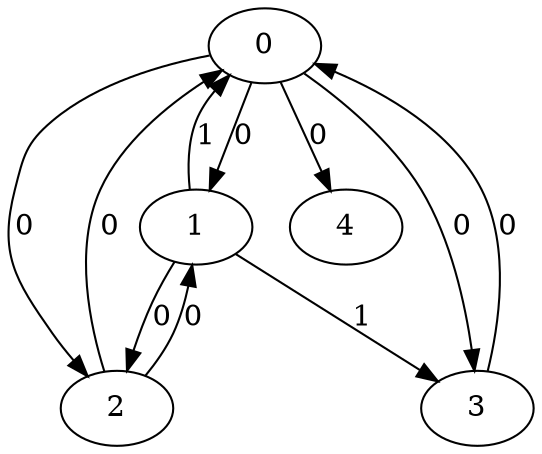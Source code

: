 // Source:2274 Canonical: -1 0 0 0 0 1 -1 0 1 -1 0 0 -1 -1 -1 0 -1 -1 -1 -1 -1 -1 -1 -1 -1
digraph HRA_from_2274_graph_000 {
  0 -> 1 [label="0"];
  0 -> 2 [label="0"];
  0 -> 3 [label="0"];
  1 -> 0 [label="1"];
  1 -> 2 [label="0"];
  1 -> 3 [label="1"];
  2 -> 0 [label="0"];
  2 -> 1 [label="0"];
  3 -> 0 [label="0"];
  0 -> 4 [label="0"];
}

// Source:2274 Canonical: -1 0 0 0 0 1 -1 0 1 -1 0 0 -1 -1 -1 0 -1 -1 -1 -1 0 -1 -1 -1 -1
digraph HRA_from_2274_graph_001 {
  0 -> 1 [label="0"];
  0 -> 2 [label="0"];
  0 -> 3 [label="0"];
  1 -> 0 [label="1"];
  1 -> 2 [label="0"];
  1 -> 3 [label="1"];
  2 -> 0 [label="0"];
  2 -> 1 [label="0"];
  3 -> 0 [label="0"];
  0 -> 4 [label="0"];
  4 -> 0 [label="0"];
}

// Source:2274 Canonical: -1 0 0 0 -1 1 -1 0 1 0 0 0 -1 -1 -1 0 -1 -1 -1 -1 -1 -1 -1 -1 -1
digraph HRA_from_2274_graph_002 {
  0 -> 1 [label="0"];
  0 -> 2 [label="0"];
  0 -> 3 [label="0"];
  1 -> 0 [label="1"];
  1 -> 2 [label="0"];
  1 -> 3 [label="1"];
  2 -> 0 [label="0"];
  2 -> 1 [label="0"];
  3 -> 0 [label="0"];
  1 -> 4 [label="0"];
}

// Source:2274 Canonical: -1 0 0 0 0 1 -1 0 1 0 0 0 -1 -1 -1 0 -1 -1 -1 -1 -1 -1 -1 -1 -1
digraph HRA_from_2274_graph_003 {
  0 -> 1 [label="0"];
  0 -> 2 [label="0"];
  0 -> 3 [label="0"];
  1 -> 0 [label="1"];
  1 -> 2 [label="0"];
  1 -> 3 [label="1"];
  2 -> 0 [label="0"];
  2 -> 1 [label="0"];
  3 -> 0 [label="0"];
  0 -> 4 [label="0"];
  1 -> 4 [label="0"];
}

// Source:2274 Canonical: -1 0 0 0 -1 1 -1 0 1 0 0 0 -1 -1 -1 0 -1 -1 -1 -1 0 -1 -1 -1 -1
digraph HRA_from_2274_graph_004 {
  0 -> 1 [label="0"];
  0 -> 2 [label="0"];
  0 -> 3 [label="0"];
  1 -> 0 [label="1"];
  1 -> 2 [label="0"];
  1 -> 3 [label="1"];
  2 -> 0 [label="0"];
  2 -> 1 [label="0"];
  3 -> 0 [label="0"];
  4 -> 0 [label="0"];
  1 -> 4 [label="0"];
}

// Source:2274 Canonical: -1 0 0 0 0 1 -1 0 1 0 0 0 -1 -1 -1 0 -1 -1 -1 -1 0 -1 -1 -1 -1
digraph HRA_from_2274_graph_005 {
  0 -> 1 [label="0"];
  0 -> 2 [label="0"];
  0 -> 3 [label="0"];
  1 -> 0 [label="1"];
  1 -> 2 [label="0"];
  1 -> 3 [label="1"];
  2 -> 0 [label="0"];
  2 -> 1 [label="0"];
  3 -> 0 [label="0"];
  0 -> 4 [label="0"];
  4 -> 0 [label="0"];
  1 -> 4 [label="0"];
}

// Source:2274 Canonical: -1 0 0 0 0 1 -1 0 1 -1 0 0 -1 -1 -1 0 -1 -1 -1 -1 -1 0 -1 -1 -1
digraph HRA_from_2274_graph_006 {
  0 -> 1 [label="0"];
  0 -> 2 [label="0"];
  0 -> 3 [label="0"];
  1 -> 0 [label="1"];
  1 -> 2 [label="0"];
  1 -> 3 [label="1"];
  2 -> 0 [label="0"];
  2 -> 1 [label="0"];
  3 -> 0 [label="0"];
  0 -> 4 [label="0"];
  4 -> 1 [label="0"];
}

// Source:2274 Canonical: -1 0 0 0 0 1 -1 0 1 -1 0 0 -1 -1 -1 0 -1 -1 -1 -1 0 0 -1 -1 -1
digraph HRA_from_2274_graph_007 {
  0 -> 1 [label="0"];
  0 -> 2 [label="0"];
  0 -> 3 [label="0"];
  1 -> 0 [label="1"];
  1 -> 2 [label="0"];
  1 -> 3 [label="1"];
  2 -> 0 [label="0"];
  2 -> 1 [label="0"];
  3 -> 0 [label="0"];
  0 -> 4 [label="0"];
  4 -> 0 [label="0"];
  4 -> 1 [label="0"];
}

// Source:2274 Canonical: -1 0 0 0 -1 1 -1 0 1 0 0 0 -1 -1 -1 0 -1 -1 -1 -1 -1 0 -1 -1 -1
digraph HRA_from_2274_graph_008 {
  0 -> 1 [label="0"];
  0 -> 2 [label="0"];
  0 -> 3 [label="0"];
  1 -> 0 [label="1"];
  1 -> 2 [label="0"];
  1 -> 3 [label="1"];
  2 -> 0 [label="0"];
  2 -> 1 [label="0"];
  3 -> 0 [label="0"];
  1 -> 4 [label="0"];
  4 -> 1 [label="0"];
}

// Source:2274 Canonical: -1 0 0 0 0 1 -1 0 1 0 0 0 -1 -1 -1 0 -1 -1 -1 -1 -1 0 -1 -1 -1
digraph HRA_from_2274_graph_009 {
  0 -> 1 [label="0"];
  0 -> 2 [label="0"];
  0 -> 3 [label="0"];
  1 -> 0 [label="1"];
  1 -> 2 [label="0"];
  1 -> 3 [label="1"];
  2 -> 0 [label="0"];
  2 -> 1 [label="0"];
  3 -> 0 [label="0"];
  0 -> 4 [label="0"];
  1 -> 4 [label="0"];
  4 -> 1 [label="0"];
}

// Source:2274 Canonical: -1 0 0 0 -1 1 -1 0 1 0 0 0 -1 -1 -1 0 -1 -1 -1 -1 0 0 -1 -1 -1
digraph HRA_from_2274_graph_010 {
  0 -> 1 [label="0"];
  0 -> 2 [label="0"];
  0 -> 3 [label="0"];
  1 -> 0 [label="1"];
  1 -> 2 [label="0"];
  1 -> 3 [label="1"];
  2 -> 0 [label="0"];
  2 -> 1 [label="0"];
  3 -> 0 [label="0"];
  4 -> 0 [label="0"];
  1 -> 4 [label="0"];
  4 -> 1 [label="0"];
}

// Source:2274 Canonical: -1 0 0 0 0 1 -1 0 1 0 0 0 -1 -1 -1 0 -1 -1 -1 -1 0 0 -1 -1 -1
digraph HRA_from_2274_graph_011 {
  0 -> 1 [label="0"];
  0 -> 2 [label="0"];
  0 -> 3 [label="0"];
  1 -> 0 [label="1"];
  1 -> 2 [label="0"];
  1 -> 3 [label="1"];
  2 -> 0 [label="0"];
  2 -> 1 [label="0"];
  3 -> 0 [label="0"];
  0 -> 4 [label="0"];
  4 -> 0 [label="0"];
  1 -> 4 [label="0"];
  4 -> 1 [label="0"];
}

// Source:2274 Canonical: -1 0 0 0 -1 1 -1 0 1 -1 0 0 -1 -1 0 0 -1 -1 -1 -1 -1 -1 -1 -1 -1
digraph HRA_from_2274_graph_012 {
  0 -> 1 [label="0"];
  0 -> 2 [label="0"];
  0 -> 3 [label="0"];
  1 -> 0 [label="1"];
  1 -> 2 [label="0"];
  1 -> 3 [label="1"];
  2 -> 0 [label="0"];
  2 -> 1 [label="0"];
  3 -> 0 [label="0"];
  2 -> 4 [label="0"];
}

// Source:2274 Canonical: -1 0 0 0 0 1 -1 0 1 -1 0 0 -1 -1 0 0 -1 -1 -1 -1 -1 -1 -1 -1 -1
digraph HRA_from_2274_graph_013 {
  0 -> 1 [label="0"];
  0 -> 2 [label="0"];
  0 -> 3 [label="0"];
  1 -> 0 [label="1"];
  1 -> 2 [label="0"];
  1 -> 3 [label="1"];
  2 -> 0 [label="0"];
  2 -> 1 [label="0"];
  3 -> 0 [label="0"];
  0 -> 4 [label="0"];
  2 -> 4 [label="0"];
}

// Source:2274 Canonical: -1 0 0 0 -1 1 -1 0 1 -1 0 0 -1 -1 0 0 -1 -1 -1 -1 0 -1 -1 -1 -1
digraph HRA_from_2274_graph_014 {
  0 -> 1 [label="0"];
  0 -> 2 [label="0"];
  0 -> 3 [label="0"];
  1 -> 0 [label="1"];
  1 -> 2 [label="0"];
  1 -> 3 [label="1"];
  2 -> 0 [label="0"];
  2 -> 1 [label="0"];
  3 -> 0 [label="0"];
  4 -> 0 [label="0"];
  2 -> 4 [label="0"];
}

// Source:2274 Canonical: -1 0 0 0 0 1 -1 0 1 -1 0 0 -1 -1 0 0 -1 -1 -1 -1 0 -1 -1 -1 -1
digraph HRA_from_2274_graph_015 {
  0 -> 1 [label="0"];
  0 -> 2 [label="0"];
  0 -> 3 [label="0"];
  1 -> 0 [label="1"];
  1 -> 2 [label="0"];
  1 -> 3 [label="1"];
  2 -> 0 [label="0"];
  2 -> 1 [label="0"];
  3 -> 0 [label="0"];
  0 -> 4 [label="0"];
  4 -> 0 [label="0"];
  2 -> 4 [label="0"];
}

// Source:2274 Canonical: -1 0 0 0 -1 1 -1 0 1 0 0 0 -1 -1 0 0 -1 -1 -1 -1 -1 -1 -1 -1 -1
digraph HRA_from_2274_graph_016 {
  0 -> 1 [label="0"];
  0 -> 2 [label="0"];
  0 -> 3 [label="0"];
  1 -> 0 [label="1"];
  1 -> 2 [label="0"];
  1 -> 3 [label="1"];
  2 -> 0 [label="0"];
  2 -> 1 [label="0"];
  3 -> 0 [label="0"];
  1 -> 4 [label="0"];
  2 -> 4 [label="0"];
}

// Source:2274 Canonical: -1 0 0 0 0 1 -1 0 1 0 0 0 -1 -1 0 0 -1 -1 -1 -1 -1 -1 -1 -1 -1
digraph HRA_from_2274_graph_017 {
  0 -> 1 [label="0"];
  0 -> 2 [label="0"];
  0 -> 3 [label="0"];
  1 -> 0 [label="1"];
  1 -> 2 [label="0"];
  1 -> 3 [label="1"];
  2 -> 0 [label="0"];
  2 -> 1 [label="0"];
  3 -> 0 [label="0"];
  0 -> 4 [label="0"];
  1 -> 4 [label="0"];
  2 -> 4 [label="0"];
}

// Source:2274 Canonical: -1 0 0 0 -1 1 -1 0 1 0 0 0 -1 -1 0 0 -1 -1 -1 -1 0 -1 -1 -1 -1
digraph HRA_from_2274_graph_018 {
  0 -> 1 [label="0"];
  0 -> 2 [label="0"];
  0 -> 3 [label="0"];
  1 -> 0 [label="1"];
  1 -> 2 [label="0"];
  1 -> 3 [label="1"];
  2 -> 0 [label="0"];
  2 -> 1 [label="0"];
  3 -> 0 [label="0"];
  4 -> 0 [label="0"];
  1 -> 4 [label="0"];
  2 -> 4 [label="0"];
}

// Source:2274 Canonical: -1 0 0 0 0 1 -1 0 1 0 0 0 -1 -1 0 0 -1 -1 -1 -1 0 -1 -1 -1 -1
digraph HRA_from_2274_graph_019 {
  0 -> 1 [label="0"];
  0 -> 2 [label="0"];
  0 -> 3 [label="0"];
  1 -> 0 [label="1"];
  1 -> 2 [label="0"];
  1 -> 3 [label="1"];
  2 -> 0 [label="0"];
  2 -> 1 [label="0"];
  3 -> 0 [label="0"];
  0 -> 4 [label="0"];
  4 -> 0 [label="0"];
  1 -> 4 [label="0"];
  2 -> 4 [label="0"];
}

// Source:2274 Canonical: -1 0 0 0 -1 1 -1 0 1 -1 0 0 -1 -1 0 0 -1 -1 -1 -1 -1 0 -1 -1 -1
digraph HRA_from_2274_graph_020 {
  0 -> 1 [label="0"];
  0 -> 2 [label="0"];
  0 -> 3 [label="0"];
  1 -> 0 [label="1"];
  1 -> 2 [label="0"];
  1 -> 3 [label="1"];
  2 -> 0 [label="0"];
  2 -> 1 [label="0"];
  3 -> 0 [label="0"];
  4 -> 1 [label="0"];
  2 -> 4 [label="0"];
}

// Source:2274 Canonical: -1 0 0 0 0 1 -1 0 1 -1 0 0 -1 -1 0 0 -1 -1 -1 -1 -1 0 -1 -1 -1
digraph HRA_from_2274_graph_021 {
  0 -> 1 [label="0"];
  0 -> 2 [label="0"];
  0 -> 3 [label="0"];
  1 -> 0 [label="1"];
  1 -> 2 [label="0"];
  1 -> 3 [label="1"];
  2 -> 0 [label="0"];
  2 -> 1 [label="0"];
  3 -> 0 [label="0"];
  0 -> 4 [label="0"];
  4 -> 1 [label="0"];
  2 -> 4 [label="0"];
}

// Source:2274 Canonical: -1 0 0 0 -1 1 -1 0 1 -1 0 0 -1 -1 0 0 -1 -1 -1 -1 0 0 -1 -1 -1
digraph HRA_from_2274_graph_022 {
  0 -> 1 [label="0"];
  0 -> 2 [label="0"];
  0 -> 3 [label="0"];
  1 -> 0 [label="1"];
  1 -> 2 [label="0"];
  1 -> 3 [label="1"];
  2 -> 0 [label="0"];
  2 -> 1 [label="0"];
  3 -> 0 [label="0"];
  4 -> 0 [label="0"];
  4 -> 1 [label="0"];
  2 -> 4 [label="0"];
}

// Source:2274 Canonical: -1 0 0 0 0 1 -1 0 1 -1 0 0 -1 -1 0 0 -1 -1 -1 -1 0 0 -1 -1 -1
digraph HRA_from_2274_graph_023 {
  0 -> 1 [label="0"];
  0 -> 2 [label="0"];
  0 -> 3 [label="0"];
  1 -> 0 [label="1"];
  1 -> 2 [label="0"];
  1 -> 3 [label="1"];
  2 -> 0 [label="0"];
  2 -> 1 [label="0"];
  3 -> 0 [label="0"];
  0 -> 4 [label="0"];
  4 -> 0 [label="0"];
  4 -> 1 [label="0"];
  2 -> 4 [label="0"];
}

// Source:2274 Canonical: -1 0 0 0 -1 1 -1 0 1 0 0 0 -1 -1 0 0 -1 -1 -1 -1 -1 0 -1 -1 -1
digraph HRA_from_2274_graph_024 {
  0 -> 1 [label="0"];
  0 -> 2 [label="0"];
  0 -> 3 [label="0"];
  1 -> 0 [label="1"];
  1 -> 2 [label="0"];
  1 -> 3 [label="1"];
  2 -> 0 [label="0"];
  2 -> 1 [label="0"];
  3 -> 0 [label="0"];
  1 -> 4 [label="0"];
  4 -> 1 [label="0"];
  2 -> 4 [label="0"];
}

// Source:2274 Canonical: -1 0 0 0 0 1 -1 0 1 0 0 0 -1 -1 0 0 -1 -1 -1 -1 -1 0 -1 -1 -1
digraph HRA_from_2274_graph_025 {
  0 -> 1 [label="0"];
  0 -> 2 [label="0"];
  0 -> 3 [label="0"];
  1 -> 0 [label="1"];
  1 -> 2 [label="0"];
  1 -> 3 [label="1"];
  2 -> 0 [label="0"];
  2 -> 1 [label="0"];
  3 -> 0 [label="0"];
  0 -> 4 [label="0"];
  1 -> 4 [label="0"];
  4 -> 1 [label="0"];
  2 -> 4 [label="0"];
}

// Source:2274 Canonical: -1 0 0 0 -1 1 -1 0 1 0 0 0 -1 -1 0 0 -1 -1 -1 -1 0 0 -1 -1 -1
digraph HRA_from_2274_graph_026 {
  0 -> 1 [label="0"];
  0 -> 2 [label="0"];
  0 -> 3 [label="0"];
  1 -> 0 [label="1"];
  1 -> 2 [label="0"];
  1 -> 3 [label="1"];
  2 -> 0 [label="0"];
  2 -> 1 [label="0"];
  3 -> 0 [label="0"];
  4 -> 0 [label="0"];
  1 -> 4 [label="0"];
  4 -> 1 [label="0"];
  2 -> 4 [label="0"];
}

// Source:2274 Canonical: -1 0 0 0 0 1 -1 0 1 0 0 0 -1 -1 0 0 -1 -1 -1 -1 0 0 -1 -1 -1
digraph HRA_from_2274_graph_027 {
  0 -> 1 [label="0"];
  0 -> 2 [label="0"];
  0 -> 3 [label="0"];
  1 -> 0 [label="1"];
  1 -> 2 [label="0"];
  1 -> 3 [label="1"];
  2 -> 0 [label="0"];
  2 -> 1 [label="0"];
  3 -> 0 [label="0"];
  0 -> 4 [label="0"];
  4 -> 0 [label="0"];
  1 -> 4 [label="0"];
  4 -> 1 [label="0"];
  2 -> 4 [label="0"];
}

// Source:2274 Canonical: -1 0 0 0 0 1 -1 0 1 -1 0 0 -1 -1 -1 0 -1 -1 -1 -1 -1 -1 0 -1 -1
digraph HRA_from_2274_graph_028 {
  0 -> 1 [label="0"];
  0 -> 2 [label="0"];
  0 -> 3 [label="0"];
  1 -> 0 [label="1"];
  1 -> 2 [label="0"];
  1 -> 3 [label="1"];
  2 -> 0 [label="0"];
  2 -> 1 [label="0"];
  3 -> 0 [label="0"];
  0 -> 4 [label="0"];
  4 -> 2 [label="0"];
}

// Source:2274 Canonical: -1 0 0 0 0 1 -1 0 1 -1 0 0 -1 -1 -1 0 -1 -1 -1 -1 0 -1 0 -1 -1
digraph HRA_from_2274_graph_029 {
  0 -> 1 [label="0"];
  0 -> 2 [label="0"];
  0 -> 3 [label="0"];
  1 -> 0 [label="1"];
  1 -> 2 [label="0"];
  1 -> 3 [label="1"];
  2 -> 0 [label="0"];
  2 -> 1 [label="0"];
  3 -> 0 [label="0"];
  0 -> 4 [label="0"];
  4 -> 0 [label="0"];
  4 -> 2 [label="0"];
}

// Source:2274 Canonical: -1 0 0 0 -1 1 -1 0 1 0 0 0 -1 -1 -1 0 -1 -1 -1 -1 -1 -1 0 -1 -1
digraph HRA_from_2274_graph_030 {
  0 -> 1 [label="0"];
  0 -> 2 [label="0"];
  0 -> 3 [label="0"];
  1 -> 0 [label="1"];
  1 -> 2 [label="0"];
  1 -> 3 [label="1"];
  2 -> 0 [label="0"];
  2 -> 1 [label="0"];
  3 -> 0 [label="0"];
  1 -> 4 [label="0"];
  4 -> 2 [label="0"];
}

// Source:2274 Canonical: -1 0 0 0 0 1 -1 0 1 0 0 0 -1 -1 -1 0 -1 -1 -1 -1 -1 -1 0 -1 -1
digraph HRA_from_2274_graph_031 {
  0 -> 1 [label="0"];
  0 -> 2 [label="0"];
  0 -> 3 [label="0"];
  1 -> 0 [label="1"];
  1 -> 2 [label="0"];
  1 -> 3 [label="1"];
  2 -> 0 [label="0"];
  2 -> 1 [label="0"];
  3 -> 0 [label="0"];
  0 -> 4 [label="0"];
  1 -> 4 [label="0"];
  4 -> 2 [label="0"];
}

// Source:2274 Canonical: -1 0 0 0 -1 1 -1 0 1 0 0 0 -1 -1 -1 0 -1 -1 -1 -1 0 -1 0 -1 -1
digraph HRA_from_2274_graph_032 {
  0 -> 1 [label="0"];
  0 -> 2 [label="0"];
  0 -> 3 [label="0"];
  1 -> 0 [label="1"];
  1 -> 2 [label="0"];
  1 -> 3 [label="1"];
  2 -> 0 [label="0"];
  2 -> 1 [label="0"];
  3 -> 0 [label="0"];
  4 -> 0 [label="0"];
  1 -> 4 [label="0"];
  4 -> 2 [label="0"];
}

// Source:2274 Canonical: -1 0 0 0 0 1 -1 0 1 0 0 0 -1 -1 -1 0 -1 -1 -1 -1 0 -1 0 -1 -1
digraph HRA_from_2274_graph_033 {
  0 -> 1 [label="0"];
  0 -> 2 [label="0"];
  0 -> 3 [label="0"];
  1 -> 0 [label="1"];
  1 -> 2 [label="0"];
  1 -> 3 [label="1"];
  2 -> 0 [label="0"];
  2 -> 1 [label="0"];
  3 -> 0 [label="0"];
  0 -> 4 [label="0"];
  4 -> 0 [label="0"];
  1 -> 4 [label="0"];
  4 -> 2 [label="0"];
}

// Source:2274 Canonical: -1 0 0 0 0 1 -1 0 1 -1 0 0 -1 -1 -1 0 -1 -1 -1 -1 -1 0 0 -1 -1
digraph HRA_from_2274_graph_034 {
  0 -> 1 [label="0"];
  0 -> 2 [label="0"];
  0 -> 3 [label="0"];
  1 -> 0 [label="1"];
  1 -> 2 [label="0"];
  1 -> 3 [label="1"];
  2 -> 0 [label="0"];
  2 -> 1 [label="0"];
  3 -> 0 [label="0"];
  0 -> 4 [label="0"];
  4 -> 1 [label="0"];
  4 -> 2 [label="0"];
}

// Source:2274 Canonical: -1 0 0 0 0 1 -1 0 1 -1 0 0 -1 -1 -1 0 -1 -1 -1 -1 0 0 0 -1 -1
digraph HRA_from_2274_graph_035 {
  0 -> 1 [label="0"];
  0 -> 2 [label="0"];
  0 -> 3 [label="0"];
  1 -> 0 [label="1"];
  1 -> 2 [label="0"];
  1 -> 3 [label="1"];
  2 -> 0 [label="0"];
  2 -> 1 [label="0"];
  3 -> 0 [label="0"];
  0 -> 4 [label="0"];
  4 -> 0 [label="0"];
  4 -> 1 [label="0"];
  4 -> 2 [label="0"];
}

// Source:2274 Canonical: -1 0 0 0 -1 1 -1 0 1 0 0 0 -1 -1 -1 0 -1 -1 -1 -1 -1 0 0 -1 -1
digraph HRA_from_2274_graph_036 {
  0 -> 1 [label="0"];
  0 -> 2 [label="0"];
  0 -> 3 [label="0"];
  1 -> 0 [label="1"];
  1 -> 2 [label="0"];
  1 -> 3 [label="1"];
  2 -> 0 [label="0"];
  2 -> 1 [label="0"];
  3 -> 0 [label="0"];
  1 -> 4 [label="0"];
  4 -> 1 [label="0"];
  4 -> 2 [label="0"];
}

// Source:2274 Canonical: -1 0 0 0 0 1 -1 0 1 0 0 0 -1 -1 -1 0 -1 -1 -1 -1 -1 0 0 -1 -1
digraph HRA_from_2274_graph_037 {
  0 -> 1 [label="0"];
  0 -> 2 [label="0"];
  0 -> 3 [label="0"];
  1 -> 0 [label="1"];
  1 -> 2 [label="0"];
  1 -> 3 [label="1"];
  2 -> 0 [label="0"];
  2 -> 1 [label="0"];
  3 -> 0 [label="0"];
  0 -> 4 [label="0"];
  1 -> 4 [label="0"];
  4 -> 1 [label="0"];
  4 -> 2 [label="0"];
}

// Source:2274 Canonical: -1 0 0 0 -1 1 -1 0 1 0 0 0 -1 -1 -1 0 -1 -1 -1 -1 0 0 0 -1 -1
digraph HRA_from_2274_graph_038 {
  0 -> 1 [label="0"];
  0 -> 2 [label="0"];
  0 -> 3 [label="0"];
  1 -> 0 [label="1"];
  1 -> 2 [label="0"];
  1 -> 3 [label="1"];
  2 -> 0 [label="0"];
  2 -> 1 [label="0"];
  3 -> 0 [label="0"];
  4 -> 0 [label="0"];
  1 -> 4 [label="0"];
  4 -> 1 [label="0"];
  4 -> 2 [label="0"];
}

// Source:2274 Canonical: -1 0 0 0 0 1 -1 0 1 0 0 0 -1 -1 -1 0 -1 -1 -1 -1 0 0 0 -1 -1
digraph HRA_from_2274_graph_039 {
  0 -> 1 [label="0"];
  0 -> 2 [label="0"];
  0 -> 3 [label="0"];
  1 -> 0 [label="1"];
  1 -> 2 [label="0"];
  1 -> 3 [label="1"];
  2 -> 0 [label="0"];
  2 -> 1 [label="0"];
  3 -> 0 [label="0"];
  0 -> 4 [label="0"];
  4 -> 0 [label="0"];
  1 -> 4 [label="0"];
  4 -> 1 [label="0"];
  4 -> 2 [label="0"];
}

// Source:2274 Canonical: -1 0 0 0 -1 1 -1 0 1 -1 0 0 -1 -1 0 0 -1 -1 -1 -1 -1 -1 0 -1 -1
digraph HRA_from_2274_graph_040 {
  0 -> 1 [label="0"];
  0 -> 2 [label="0"];
  0 -> 3 [label="0"];
  1 -> 0 [label="1"];
  1 -> 2 [label="0"];
  1 -> 3 [label="1"];
  2 -> 0 [label="0"];
  2 -> 1 [label="0"];
  3 -> 0 [label="0"];
  2 -> 4 [label="0"];
  4 -> 2 [label="0"];
}

// Source:2274 Canonical: -1 0 0 0 0 1 -1 0 1 -1 0 0 -1 -1 0 0 -1 -1 -1 -1 -1 -1 0 -1 -1
digraph HRA_from_2274_graph_041 {
  0 -> 1 [label="0"];
  0 -> 2 [label="0"];
  0 -> 3 [label="0"];
  1 -> 0 [label="1"];
  1 -> 2 [label="0"];
  1 -> 3 [label="1"];
  2 -> 0 [label="0"];
  2 -> 1 [label="0"];
  3 -> 0 [label="0"];
  0 -> 4 [label="0"];
  2 -> 4 [label="0"];
  4 -> 2 [label="0"];
}

// Source:2274 Canonical: -1 0 0 0 -1 1 -1 0 1 -1 0 0 -1 -1 0 0 -1 -1 -1 -1 0 -1 0 -1 -1
digraph HRA_from_2274_graph_042 {
  0 -> 1 [label="0"];
  0 -> 2 [label="0"];
  0 -> 3 [label="0"];
  1 -> 0 [label="1"];
  1 -> 2 [label="0"];
  1 -> 3 [label="1"];
  2 -> 0 [label="0"];
  2 -> 1 [label="0"];
  3 -> 0 [label="0"];
  4 -> 0 [label="0"];
  2 -> 4 [label="0"];
  4 -> 2 [label="0"];
}

// Source:2274 Canonical: -1 0 0 0 0 1 -1 0 1 -1 0 0 -1 -1 0 0 -1 -1 -1 -1 0 -1 0 -1 -1
digraph HRA_from_2274_graph_043 {
  0 -> 1 [label="0"];
  0 -> 2 [label="0"];
  0 -> 3 [label="0"];
  1 -> 0 [label="1"];
  1 -> 2 [label="0"];
  1 -> 3 [label="1"];
  2 -> 0 [label="0"];
  2 -> 1 [label="0"];
  3 -> 0 [label="0"];
  0 -> 4 [label="0"];
  4 -> 0 [label="0"];
  2 -> 4 [label="0"];
  4 -> 2 [label="0"];
}

// Source:2274 Canonical: -1 0 0 0 -1 1 -1 0 1 0 0 0 -1 -1 0 0 -1 -1 -1 -1 -1 -1 0 -1 -1
digraph HRA_from_2274_graph_044 {
  0 -> 1 [label="0"];
  0 -> 2 [label="0"];
  0 -> 3 [label="0"];
  1 -> 0 [label="1"];
  1 -> 2 [label="0"];
  1 -> 3 [label="1"];
  2 -> 0 [label="0"];
  2 -> 1 [label="0"];
  3 -> 0 [label="0"];
  1 -> 4 [label="0"];
  2 -> 4 [label="0"];
  4 -> 2 [label="0"];
}

// Source:2274 Canonical: -1 0 0 0 0 1 -1 0 1 0 0 0 -1 -1 0 0 -1 -1 -1 -1 -1 -1 0 -1 -1
digraph HRA_from_2274_graph_045 {
  0 -> 1 [label="0"];
  0 -> 2 [label="0"];
  0 -> 3 [label="0"];
  1 -> 0 [label="1"];
  1 -> 2 [label="0"];
  1 -> 3 [label="1"];
  2 -> 0 [label="0"];
  2 -> 1 [label="0"];
  3 -> 0 [label="0"];
  0 -> 4 [label="0"];
  1 -> 4 [label="0"];
  2 -> 4 [label="0"];
  4 -> 2 [label="0"];
}

// Source:2274 Canonical: -1 0 0 0 -1 1 -1 0 1 0 0 0 -1 -1 0 0 -1 -1 -1 -1 0 -1 0 -1 -1
digraph HRA_from_2274_graph_046 {
  0 -> 1 [label="0"];
  0 -> 2 [label="0"];
  0 -> 3 [label="0"];
  1 -> 0 [label="1"];
  1 -> 2 [label="0"];
  1 -> 3 [label="1"];
  2 -> 0 [label="0"];
  2 -> 1 [label="0"];
  3 -> 0 [label="0"];
  4 -> 0 [label="0"];
  1 -> 4 [label="0"];
  2 -> 4 [label="0"];
  4 -> 2 [label="0"];
}

// Source:2274 Canonical: -1 0 0 0 0 1 -1 0 1 0 0 0 -1 -1 0 0 -1 -1 -1 -1 0 -1 0 -1 -1
digraph HRA_from_2274_graph_047 {
  0 -> 1 [label="0"];
  0 -> 2 [label="0"];
  0 -> 3 [label="0"];
  1 -> 0 [label="1"];
  1 -> 2 [label="0"];
  1 -> 3 [label="1"];
  2 -> 0 [label="0"];
  2 -> 1 [label="0"];
  3 -> 0 [label="0"];
  0 -> 4 [label="0"];
  4 -> 0 [label="0"];
  1 -> 4 [label="0"];
  2 -> 4 [label="0"];
  4 -> 2 [label="0"];
}

// Source:2274 Canonical: -1 0 0 0 -1 1 -1 0 1 -1 0 0 -1 -1 0 0 -1 -1 -1 -1 -1 0 0 -1 -1
digraph HRA_from_2274_graph_048 {
  0 -> 1 [label="0"];
  0 -> 2 [label="0"];
  0 -> 3 [label="0"];
  1 -> 0 [label="1"];
  1 -> 2 [label="0"];
  1 -> 3 [label="1"];
  2 -> 0 [label="0"];
  2 -> 1 [label="0"];
  3 -> 0 [label="0"];
  4 -> 1 [label="0"];
  2 -> 4 [label="0"];
  4 -> 2 [label="0"];
}

// Source:2274 Canonical: -1 0 0 0 0 1 -1 0 1 -1 0 0 -1 -1 0 0 -1 -1 -1 -1 -1 0 0 -1 -1
digraph HRA_from_2274_graph_049 {
  0 -> 1 [label="0"];
  0 -> 2 [label="0"];
  0 -> 3 [label="0"];
  1 -> 0 [label="1"];
  1 -> 2 [label="0"];
  1 -> 3 [label="1"];
  2 -> 0 [label="0"];
  2 -> 1 [label="0"];
  3 -> 0 [label="0"];
  0 -> 4 [label="0"];
  4 -> 1 [label="0"];
  2 -> 4 [label="0"];
  4 -> 2 [label="0"];
}

// Source:2274 Canonical: -1 0 0 0 -1 1 -1 0 1 -1 0 0 -1 -1 0 0 -1 -1 -1 -1 0 0 0 -1 -1
digraph HRA_from_2274_graph_050 {
  0 -> 1 [label="0"];
  0 -> 2 [label="0"];
  0 -> 3 [label="0"];
  1 -> 0 [label="1"];
  1 -> 2 [label="0"];
  1 -> 3 [label="1"];
  2 -> 0 [label="0"];
  2 -> 1 [label="0"];
  3 -> 0 [label="0"];
  4 -> 0 [label="0"];
  4 -> 1 [label="0"];
  2 -> 4 [label="0"];
  4 -> 2 [label="0"];
}

// Source:2274 Canonical: -1 0 0 0 0 1 -1 0 1 -1 0 0 -1 -1 0 0 -1 -1 -1 -1 0 0 0 -1 -1
digraph HRA_from_2274_graph_051 {
  0 -> 1 [label="0"];
  0 -> 2 [label="0"];
  0 -> 3 [label="0"];
  1 -> 0 [label="1"];
  1 -> 2 [label="0"];
  1 -> 3 [label="1"];
  2 -> 0 [label="0"];
  2 -> 1 [label="0"];
  3 -> 0 [label="0"];
  0 -> 4 [label="0"];
  4 -> 0 [label="0"];
  4 -> 1 [label="0"];
  2 -> 4 [label="0"];
  4 -> 2 [label="0"];
}

// Source:2274 Canonical: -1 0 0 0 -1 1 -1 0 1 0 0 0 -1 -1 0 0 -1 -1 -1 -1 -1 0 0 -1 -1
digraph HRA_from_2274_graph_052 {
  0 -> 1 [label="0"];
  0 -> 2 [label="0"];
  0 -> 3 [label="0"];
  1 -> 0 [label="1"];
  1 -> 2 [label="0"];
  1 -> 3 [label="1"];
  2 -> 0 [label="0"];
  2 -> 1 [label="0"];
  3 -> 0 [label="0"];
  1 -> 4 [label="0"];
  4 -> 1 [label="0"];
  2 -> 4 [label="0"];
  4 -> 2 [label="0"];
}

// Source:2274 Canonical: -1 0 0 0 0 1 -1 0 1 0 0 0 -1 -1 0 0 -1 -1 -1 -1 -1 0 0 -1 -1
digraph HRA_from_2274_graph_053 {
  0 -> 1 [label="0"];
  0 -> 2 [label="0"];
  0 -> 3 [label="0"];
  1 -> 0 [label="1"];
  1 -> 2 [label="0"];
  1 -> 3 [label="1"];
  2 -> 0 [label="0"];
  2 -> 1 [label="0"];
  3 -> 0 [label="0"];
  0 -> 4 [label="0"];
  1 -> 4 [label="0"];
  4 -> 1 [label="0"];
  2 -> 4 [label="0"];
  4 -> 2 [label="0"];
}

// Source:2274 Canonical: -1 0 0 0 -1 1 -1 0 1 0 0 0 -1 -1 0 0 -1 -1 -1 -1 0 0 0 -1 -1
digraph HRA_from_2274_graph_054 {
  0 -> 1 [label="0"];
  0 -> 2 [label="0"];
  0 -> 3 [label="0"];
  1 -> 0 [label="1"];
  1 -> 2 [label="0"];
  1 -> 3 [label="1"];
  2 -> 0 [label="0"];
  2 -> 1 [label="0"];
  3 -> 0 [label="0"];
  4 -> 0 [label="0"];
  1 -> 4 [label="0"];
  4 -> 1 [label="0"];
  2 -> 4 [label="0"];
  4 -> 2 [label="0"];
}

// Source:2274 Canonical: -1 0 0 0 0 1 -1 0 1 0 0 0 -1 -1 0 0 -1 -1 -1 -1 0 0 0 -1 -1
digraph HRA_from_2274_graph_055 {
  0 -> 1 [label="0"];
  0 -> 2 [label="0"];
  0 -> 3 [label="0"];
  1 -> 0 [label="1"];
  1 -> 2 [label="0"];
  1 -> 3 [label="1"];
  2 -> 0 [label="0"];
  2 -> 1 [label="0"];
  3 -> 0 [label="0"];
  0 -> 4 [label="0"];
  4 -> 0 [label="0"];
  1 -> 4 [label="0"];
  4 -> 1 [label="0"];
  2 -> 4 [label="0"];
  4 -> 2 [label="0"];
}

// Source:2274 Canonical: -1 0 0 0 -1 1 -1 0 1 -1 0 0 -1 -1 -1 0 -1 -1 -1 0 -1 -1 -1 -1 -1
digraph HRA_from_2274_graph_056 {
  0 -> 1 [label="0"];
  0 -> 2 [label="0"];
  0 -> 3 [label="0"];
  1 -> 0 [label="1"];
  1 -> 2 [label="0"];
  1 -> 3 [label="1"];
  2 -> 0 [label="0"];
  2 -> 1 [label="0"];
  3 -> 0 [label="0"];
  3 -> 4 [label="0"];
}

// Source:2274 Canonical: -1 0 0 0 0 1 -1 0 1 -1 0 0 -1 -1 -1 0 -1 -1 -1 0 -1 -1 -1 -1 -1
digraph HRA_from_2274_graph_057 {
  0 -> 1 [label="0"];
  0 -> 2 [label="0"];
  0 -> 3 [label="0"];
  1 -> 0 [label="1"];
  1 -> 2 [label="0"];
  1 -> 3 [label="1"];
  2 -> 0 [label="0"];
  2 -> 1 [label="0"];
  3 -> 0 [label="0"];
  0 -> 4 [label="0"];
  3 -> 4 [label="0"];
}

// Source:2274 Canonical: -1 0 0 0 -1 1 -1 0 1 -1 0 0 -1 -1 -1 0 -1 -1 -1 0 0 -1 -1 -1 -1
digraph HRA_from_2274_graph_058 {
  0 -> 1 [label="0"];
  0 -> 2 [label="0"];
  0 -> 3 [label="0"];
  1 -> 0 [label="1"];
  1 -> 2 [label="0"];
  1 -> 3 [label="1"];
  2 -> 0 [label="0"];
  2 -> 1 [label="0"];
  3 -> 0 [label="0"];
  4 -> 0 [label="0"];
  3 -> 4 [label="0"];
}

// Source:2274 Canonical: -1 0 0 0 0 1 -1 0 1 -1 0 0 -1 -1 -1 0 -1 -1 -1 0 0 -1 -1 -1 -1
digraph HRA_from_2274_graph_059 {
  0 -> 1 [label="0"];
  0 -> 2 [label="0"];
  0 -> 3 [label="0"];
  1 -> 0 [label="1"];
  1 -> 2 [label="0"];
  1 -> 3 [label="1"];
  2 -> 0 [label="0"];
  2 -> 1 [label="0"];
  3 -> 0 [label="0"];
  0 -> 4 [label="0"];
  4 -> 0 [label="0"];
  3 -> 4 [label="0"];
}

// Source:2274 Canonical: -1 0 0 0 -1 1 -1 0 1 0 0 0 -1 -1 -1 0 -1 -1 -1 0 -1 -1 -1 -1 -1
digraph HRA_from_2274_graph_060 {
  0 -> 1 [label="0"];
  0 -> 2 [label="0"];
  0 -> 3 [label="0"];
  1 -> 0 [label="1"];
  1 -> 2 [label="0"];
  1 -> 3 [label="1"];
  2 -> 0 [label="0"];
  2 -> 1 [label="0"];
  3 -> 0 [label="0"];
  1 -> 4 [label="0"];
  3 -> 4 [label="0"];
}

// Source:2274 Canonical: -1 0 0 0 0 1 -1 0 1 0 0 0 -1 -1 -1 0 -1 -1 -1 0 -1 -1 -1 -1 -1
digraph HRA_from_2274_graph_061 {
  0 -> 1 [label="0"];
  0 -> 2 [label="0"];
  0 -> 3 [label="0"];
  1 -> 0 [label="1"];
  1 -> 2 [label="0"];
  1 -> 3 [label="1"];
  2 -> 0 [label="0"];
  2 -> 1 [label="0"];
  3 -> 0 [label="0"];
  0 -> 4 [label="0"];
  1 -> 4 [label="0"];
  3 -> 4 [label="0"];
}

// Source:2274 Canonical: -1 0 0 0 -1 1 -1 0 1 0 0 0 -1 -1 -1 0 -1 -1 -1 0 0 -1 -1 -1 -1
digraph HRA_from_2274_graph_062 {
  0 -> 1 [label="0"];
  0 -> 2 [label="0"];
  0 -> 3 [label="0"];
  1 -> 0 [label="1"];
  1 -> 2 [label="0"];
  1 -> 3 [label="1"];
  2 -> 0 [label="0"];
  2 -> 1 [label="0"];
  3 -> 0 [label="0"];
  4 -> 0 [label="0"];
  1 -> 4 [label="0"];
  3 -> 4 [label="0"];
}

// Source:2274 Canonical: -1 0 0 0 0 1 -1 0 1 0 0 0 -1 -1 -1 0 -1 -1 -1 0 0 -1 -1 -1 -1
digraph HRA_from_2274_graph_063 {
  0 -> 1 [label="0"];
  0 -> 2 [label="0"];
  0 -> 3 [label="0"];
  1 -> 0 [label="1"];
  1 -> 2 [label="0"];
  1 -> 3 [label="1"];
  2 -> 0 [label="0"];
  2 -> 1 [label="0"];
  3 -> 0 [label="0"];
  0 -> 4 [label="0"];
  4 -> 0 [label="0"];
  1 -> 4 [label="0"];
  3 -> 4 [label="0"];
}

// Source:2274 Canonical: -1 0 0 0 -1 1 -1 0 1 -1 0 0 -1 -1 -1 0 -1 -1 -1 0 -1 0 -1 -1 -1
digraph HRA_from_2274_graph_064 {
  0 -> 1 [label="0"];
  0 -> 2 [label="0"];
  0 -> 3 [label="0"];
  1 -> 0 [label="1"];
  1 -> 2 [label="0"];
  1 -> 3 [label="1"];
  2 -> 0 [label="0"];
  2 -> 1 [label="0"];
  3 -> 0 [label="0"];
  4 -> 1 [label="0"];
  3 -> 4 [label="0"];
}

// Source:2274 Canonical: -1 0 0 0 0 1 -1 0 1 -1 0 0 -1 -1 -1 0 -1 -1 -1 0 -1 0 -1 -1 -1
digraph HRA_from_2274_graph_065 {
  0 -> 1 [label="0"];
  0 -> 2 [label="0"];
  0 -> 3 [label="0"];
  1 -> 0 [label="1"];
  1 -> 2 [label="0"];
  1 -> 3 [label="1"];
  2 -> 0 [label="0"];
  2 -> 1 [label="0"];
  3 -> 0 [label="0"];
  0 -> 4 [label="0"];
  4 -> 1 [label="0"];
  3 -> 4 [label="0"];
}

// Source:2274 Canonical: -1 0 0 0 -1 1 -1 0 1 -1 0 0 -1 -1 -1 0 -1 -1 -1 0 0 0 -1 -1 -1
digraph HRA_from_2274_graph_066 {
  0 -> 1 [label="0"];
  0 -> 2 [label="0"];
  0 -> 3 [label="0"];
  1 -> 0 [label="1"];
  1 -> 2 [label="0"];
  1 -> 3 [label="1"];
  2 -> 0 [label="0"];
  2 -> 1 [label="0"];
  3 -> 0 [label="0"];
  4 -> 0 [label="0"];
  4 -> 1 [label="0"];
  3 -> 4 [label="0"];
}

// Source:2274 Canonical: -1 0 0 0 0 1 -1 0 1 -1 0 0 -1 -1 -1 0 -1 -1 -1 0 0 0 -1 -1 -1
digraph HRA_from_2274_graph_067 {
  0 -> 1 [label="0"];
  0 -> 2 [label="0"];
  0 -> 3 [label="0"];
  1 -> 0 [label="1"];
  1 -> 2 [label="0"];
  1 -> 3 [label="1"];
  2 -> 0 [label="0"];
  2 -> 1 [label="0"];
  3 -> 0 [label="0"];
  0 -> 4 [label="0"];
  4 -> 0 [label="0"];
  4 -> 1 [label="0"];
  3 -> 4 [label="0"];
}

// Source:2274 Canonical: -1 0 0 0 -1 1 -1 0 1 0 0 0 -1 -1 -1 0 -1 -1 -1 0 -1 0 -1 -1 -1
digraph HRA_from_2274_graph_068 {
  0 -> 1 [label="0"];
  0 -> 2 [label="0"];
  0 -> 3 [label="0"];
  1 -> 0 [label="1"];
  1 -> 2 [label="0"];
  1 -> 3 [label="1"];
  2 -> 0 [label="0"];
  2 -> 1 [label="0"];
  3 -> 0 [label="0"];
  1 -> 4 [label="0"];
  4 -> 1 [label="0"];
  3 -> 4 [label="0"];
}

// Source:2274 Canonical: -1 0 0 0 0 1 -1 0 1 0 0 0 -1 -1 -1 0 -1 -1 -1 0 -1 0 -1 -1 -1
digraph HRA_from_2274_graph_069 {
  0 -> 1 [label="0"];
  0 -> 2 [label="0"];
  0 -> 3 [label="0"];
  1 -> 0 [label="1"];
  1 -> 2 [label="0"];
  1 -> 3 [label="1"];
  2 -> 0 [label="0"];
  2 -> 1 [label="0"];
  3 -> 0 [label="0"];
  0 -> 4 [label="0"];
  1 -> 4 [label="0"];
  4 -> 1 [label="0"];
  3 -> 4 [label="0"];
}

// Source:2274 Canonical: -1 0 0 0 -1 1 -1 0 1 0 0 0 -1 -1 -1 0 -1 -1 -1 0 0 0 -1 -1 -1
digraph HRA_from_2274_graph_070 {
  0 -> 1 [label="0"];
  0 -> 2 [label="0"];
  0 -> 3 [label="0"];
  1 -> 0 [label="1"];
  1 -> 2 [label="0"];
  1 -> 3 [label="1"];
  2 -> 0 [label="0"];
  2 -> 1 [label="0"];
  3 -> 0 [label="0"];
  4 -> 0 [label="0"];
  1 -> 4 [label="0"];
  4 -> 1 [label="0"];
  3 -> 4 [label="0"];
}

// Source:2274 Canonical: -1 0 0 0 0 1 -1 0 1 0 0 0 -1 -1 -1 0 -1 -1 -1 0 0 0 -1 -1 -1
digraph HRA_from_2274_graph_071 {
  0 -> 1 [label="0"];
  0 -> 2 [label="0"];
  0 -> 3 [label="0"];
  1 -> 0 [label="1"];
  1 -> 2 [label="0"];
  1 -> 3 [label="1"];
  2 -> 0 [label="0"];
  2 -> 1 [label="0"];
  3 -> 0 [label="0"];
  0 -> 4 [label="0"];
  4 -> 0 [label="0"];
  1 -> 4 [label="0"];
  4 -> 1 [label="0"];
  3 -> 4 [label="0"];
}

// Source:2274 Canonical: -1 0 0 0 -1 1 -1 0 1 -1 0 0 -1 -1 0 0 -1 -1 -1 0 -1 -1 -1 -1 -1
digraph HRA_from_2274_graph_072 {
  0 -> 1 [label="0"];
  0 -> 2 [label="0"];
  0 -> 3 [label="0"];
  1 -> 0 [label="1"];
  1 -> 2 [label="0"];
  1 -> 3 [label="1"];
  2 -> 0 [label="0"];
  2 -> 1 [label="0"];
  3 -> 0 [label="0"];
  2 -> 4 [label="0"];
  3 -> 4 [label="0"];
}

// Source:2274 Canonical: -1 0 0 0 0 1 -1 0 1 -1 0 0 -1 -1 0 0 -1 -1 -1 0 -1 -1 -1 -1 -1
digraph HRA_from_2274_graph_073 {
  0 -> 1 [label="0"];
  0 -> 2 [label="0"];
  0 -> 3 [label="0"];
  1 -> 0 [label="1"];
  1 -> 2 [label="0"];
  1 -> 3 [label="1"];
  2 -> 0 [label="0"];
  2 -> 1 [label="0"];
  3 -> 0 [label="0"];
  0 -> 4 [label="0"];
  2 -> 4 [label="0"];
  3 -> 4 [label="0"];
}

// Source:2274 Canonical: -1 0 0 0 -1 1 -1 0 1 -1 0 0 -1 -1 0 0 -1 -1 -1 0 0 -1 -1 -1 -1
digraph HRA_from_2274_graph_074 {
  0 -> 1 [label="0"];
  0 -> 2 [label="0"];
  0 -> 3 [label="0"];
  1 -> 0 [label="1"];
  1 -> 2 [label="0"];
  1 -> 3 [label="1"];
  2 -> 0 [label="0"];
  2 -> 1 [label="0"];
  3 -> 0 [label="0"];
  4 -> 0 [label="0"];
  2 -> 4 [label="0"];
  3 -> 4 [label="0"];
}

// Source:2274 Canonical: -1 0 0 0 0 1 -1 0 1 -1 0 0 -1 -1 0 0 -1 -1 -1 0 0 -1 -1 -1 -1
digraph HRA_from_2274_graph_075 {
  0 -> 1 [label="0"];
  0 -> 2 [label="0"];
  0 -> 3 [label="0"];
  1 -> 0 [label="1"];
  1 -> 2 [label="0"];
  1 -> 3 [label="1"];
  2 -> 0 [label="0"];
  2 -> 1 [label="0"];
  3 -> 0 [label="0"];
  0 -> 4 [label="0"];
  4 -> 0 [label="0"];
  2 -> 4 [label="0"];
  3 -> 4 [label="0"];
}

// Source:2274 Canonical: -1 0 0 0 -1 1 -1 0 1 0 0 0 -1 -1 0 0 -1 -1 -1 0 -1 -1 -1 -1 -1
digraph HRA_from_2274_graph_076 {
  0 -> 1 [label="0"];
  0 -> 2 [label="0"];
  0 -> 3 [label="0"];
  1 -> 0 [label="1"];
  1 -> 2 [label="0"];
  1 -> 3 [label="1"];
  2 -> 0 [label="0"];
  2 -> 1 [label="0"];
  3 -> 0 [label="0"];
  1 -> 4 [label="0"];
  2 -> 4 [label="0"];
  3 -> 4 [label="0"];
}

// Source:2274 Canonical: -1 0 0 0 0 1 -1 0 1 0 0 0 -1 -1 0 0 -1 -1 -1 0 -1 -1 -1 -1 -1
digraph HRA_from_2274_graph_077 {
  0 -> 1 [label="0"];
  0 -> 2 [label="0"];
  0 -> 3 [label="0"];
  1 -> 0 [label="1"];
  1 -> 2 [label="0"];
  1 -> 3 [label="1"];
  2 -> 0 [label="0"];
  2 -> 1 [label="0"];
  3 -> 0 [label="0"];
  0 -> 4 [label="0"];
  1 -> 4 [label="0"];
  2 -> 4 [label="0"];
  3 -> 4 [label="0"];
}

// Source:2274 Canonical: -1 0 0 0 -1 1 -1 0 1 0 0 0 -1 -1 0 0 -1 -1 -1 0 0 -1 -1 -1 -1
digraph HRA_from_2274_graph_078 {
  0 -> 1 [label="0"];
  0 -> 2 [label="0"];
  0 -> 3 [label="0"];
  1 -> 0 [label="1"];
  1 -> 2 [label="0"];
  1 -> 3 [label="1"];
  2 -> 0 [label="0"];
  2 -> 1 [label="0"];
  3 -> 0 [label="0"];
  4 -> 0 [label="0"];
  1 -> 4 [label="0"];
  2 -> 4 [label="0"];
  3 -> 4 [label="0"];
}

// Source:2274 Canonical: -1 0 0 0 0 1 -1 0 1 0 0 0 -1 -1 0 0 -1 -1 -1 0 0 -1 -1 -1 -1
digraph HRA_from_2274_graph_079 {
  0 -> 1 [label="0"];
  0 -> 2 [label="0"];
  0 -> 3 [label="0"];
  1 -> 0 [label="1"];
  1 -> 2 [label="0"];
  1 -> 3 [label="1"];
  2 -> 0 [label="0"];
  2 -> 1 [label="0"];
  3 -> 0 [label="0"];
  0 -> 4 [label="0"];
  4 -> 0 [label="0"];
  1 -> 4 [label="0"];
  2 -> 4 [label="0"];
  3 -> 4 [label="0"];
}

// Source:2274 Canonical: -1 0 0 0 -1 1 -1 0 1 -1 0 0 -1 -1 0 0 -1 -1 -1 0 -1 0 -1 -1 -1
digraph HRA_from_2274_graph_080 {
  0 -> 1 [label="0"];
  0 -> 2 [label="0"];
  0 -> 3 [label="0"];
  1 -> 0 [label="1"];
  1 -> 2 [label="0"];
  1 -> 3 [label="1"];
  2 -> 0 [label="0"];
  2 -> 1 [label="0"];
  3 -> 0 [label="0"];
  4 -> 1 [label="0"];
  2 -> 4 [label="0"];
  3 -> 4 [label="0"];
}

// Source:2274 Canonical: -1 0 0 0 0 1 -1 0 1 -1 0 0 -1 -1 0 0 -1 -1 -1 0 -1 0 -1 -1 -1
digraph HRA_from_2274_graph_081 {
  0 -> 1 [label="0"];
  0 -> 2 [label="0"];
  0 -> 3 [label="0"];
  1 -> 0 [label="1"];
  1 -> 2 [label="0"];
  1 -> 3 [label="1"];
  2 -> 0 [label="0"];
  2 -> 1 [label="0"];
  3 -> 0 [label="0"];
  0 -> 4 [label="0"];
  4 -> 1 [label="0"];
  2 -> 4 [label="0"];
  3 -> 4 [label="0"];
}

// Source:2274 Canonical: -1 0 0 0 -1 1 -1 0 1 -1 0 0 -1 -1 0 0 -1 -1 -1 0 0 0 -1 -1 -1
digraph HRA_from_2274_graph_082 {
  0 -> 1 [label="0"];
  0 -> 2 [label="0"];
  0 -> 3 [label="0"];
  1 -> 0 [label="1"];
  1 -> 2 [label="0"];
  1 -> 3 [label="1"];
  2 -> 0 [label="0"];
  2 -> 1 [label="0"];
  3 -> 0 [label="0"];
  4 -> 0 [label="0"];
  4 -> 1 [label="0"];
  2 -> 4 [label="0"];
  3 -> 4 [label="0"];
}

// Source:2274 Canonical: -1 0 0 0 0 1 -1 0 1 -1 0 0 -1 -1 0 0 -1 -1 -1 0 0 0 -1 -1 -1
digraph HRA_from_2274_graph_083 {
  0 -> 1 [label="0"];
  0 -> 2 [label="0"];
  0 -> 3 [label="0"];
  1 -> 0 [label="1"];
  1 -> 2 [label="0"];
  1 -> 3 [label="1"];
  2 -> 0 [label="0"];
  2 -> 1 [label="0"];
  3 -> 0 [label="0"];
  0 -> 4 [label="0"];
  4 -> 0 [label="0"];
  4 -> 1 [label="0"];
  2 -> 4 [label="0"];
  3 -> 4 [label="0"];
}

// Source:2274 Canonical: -1 0 0 0 -1 1 -1 0 1 0 0 0 -1 -1 0 0 -1 -1 -1 0 -1 0 -1 -1 -1
digraph HRA_from_2274_graph_084 {
  0 -> 1 [label="0"];
  0 -> 2 [label="0"];
  0 -> 3 [label="0"];
  1 -> 0 [label="1"];
  1 -> 2 [label="0"];
  1 -> 3 [label="1"];
  2 -> 0 [label="0"];
  2 -> 1 [label="0"];
  3 -> 0 [label="0"];
  1 -> 4 [label="0"];
  4 -> 1 [label="0"];
  2 -> 4 [label="0"];
  3 -> 4 [label="0"];
}

// Source:2274 Canonical: -1 0 0 0 0 1 -1 0 1 0 0 0 -1 -1 0 0 -1 -1 -1 0 -1 0 -1 -1 -1
digraph HRA_from_2274_graph_085 {
  0 -> 1 [label="0"];
  0 -> 2 [label="0"];
  0 -> 3 [label="0"];
  1 -> 0 [label="1"];
  1 -> 2 [label="0"];
  1 -> 3 [label="1"];
  2 -> 0 [label="0"];
  2 -> 1 [label="0"];
  3 -> 0 [label="0"];
  0 -> 4 [label="0"];
  1 -> 4 [label="0"];
  4 -> 1 [label="0"];
  2 -> 4 [label="0"];
  3 -> 4 [label="0"];
}

// Source:2274 Canonical: -1 0 0 0 -1 1 -1 0 1 0 0 0 -1 -1 0 0 -1 -1 -1 0 0 0 -1 -1 -1
digraph HRA_from_2274_graph_086 {
  0 -> 1 [label="0"];
  0 -> 2 [label="0"];
  0 -> 3 [label="0"];
  1 -> 0 [label="1"];
  1 -> 2 [label="0"];
  1 -> 3 [label="1"];
  2 -> 0 [label="0"];
  2 -> 1 [label="0"];
  3 -> 0 [label="0"];
  4 -> 0 [label="0"];
  1 -> 4 [label="0"];
  4 -> 1 [label="0"];
  2 -> 4 [label="0"];
  3 -> 4 [label="0"];
}

// Source:2274 Canonical: -1 0 0 0 0 1 -1 0 1 0 0 0 -1 -1 0 0 -1 -1 -1 0 0 0 -1 -1 -1
digraph HRA_from_2274_graph_087 {
  0 -> 1 [label="0"];
  0 -> 2 [label="0"];
  0 -> 3 [label="0"];
  1 -> 0 [label="1"];
  1 -> 2 [label="0"];
  1 -> 3 [label="1"];
  2 -> 0 [label="0"];
  2 -> 1 [label="0"];
  3 -> 0 [label="0"];
  0 -> 4 [label="0"];
  4 -> 0 [label="0"];
  1 -> 4 [label="0"];
  4 -> 1 [label="0"];
  2 -> 4 [label="0"];
  3 -> 4 [label="0"];
}

// Source:2274 Canonical: -1 0 0 0 -1 1 -1 0 1 -1 0 0 -1 -1 -1 0 -1 -1 -1 0 -1 -1 0 -1 -1
digraph HRA_from_2274_graph_088 {
  0 -> 1 [label="0"];
  0 -> 2 [label="0"];
  0 -> 3 [label="0"];
  1 -> 0 [label="1"];
  1 -> 2 [label="0"];
  1 -> 3 [label="1"];
  2 -> 0 [label="0"];
  2 -> 1 [label="0"];
  3 -> 0 [label="0"];
  4 -> 2 [label="0"];
  3 -> 4 [label="0"];
}

// Source:2274 Canonical: -1 0 0 0 0 1 -1 0 1 -1 0 0 -1 -1 -1 0 -1 -1 -1 0 -1 -1 0 -1 -1
digraph HRA_from_2274_graph_089 {
  0 -> 1 [label="0"];
  0 -> 2 [label="0"];
  0 -> 3 [label="0"];
  1 -> 0 [label="1"];
  1 -> 2 [label="0"];
  1 -> 3 [label="1"];
  2 -> 0 [label="0"];
  2 -> 1 [label="0"];
  3 -> 0 [label="0"];
  0 -> 4 [label="0"];
  4 -> 2 [label="0"];
  3 -> 4 [label="0"];
}

// Source:2274 Canonical: -1 0 0 0 -1 1 -1 0 1 -1 0 0 -1 -1 -1 0 -1 -1 -1 0 0 -1 0 -1 -1
digraph HRA_from_2274_graph_090 {
  0 -> 1 [label="0"];
  0 -> 2 [label="0"];
  0 -> 3 [label="0"];
  1 -> 0 [label="1"];
  1 -> 2 [label="0"];
  1 -> 3 [label="1"];
  2 -> 0 [label="0"];
  2 -> 1 [label="0"];
  3 -> 0 [label="0"];
  4 -> 0 [label="0"];
  4 -> 2 [label="0"];
  3 -> 4 [label="0"];
}

// Source:2274 Canonical: -1 0 0 0 0 1 -1 0 1 -1 0 0 -1 -1 -1 0 -1 -1 -1 0 0 -1 0 -1 -1
digraph HRA_from_2274_graph_091 {
  0 -> 1 [label="0"];
  0 -> 2 [label="0"];
  0 -> 3 [label="0"];
  1 -> 0 [label="1"];
  1 -> 2 [label="0"];
  1 -> 3 [label="1"];
  2 -> 0 [label="0"];
  2 -> 1 [label="0"];
  3 -> 0 [label="0"];
  0 -> 4 [label="0"];
  4 -> 0 [label="0"];
  4 -> 2 [label="0"];
  3 -> 4 [label="0"];
}

// Source:2274 Canonical: -1 0 0 0 -1 1 -1 0 1 0 0 0 -1 -1 -1 0 -1 -1 -1 0 -1 -1 0 -1 -1
digraph HRA_from_2274_graph_092 {
  0 -> 1 [label="0"];
  0 -> 2 [label="0"];
  0 -> 3 [label="0"];
  1 -> 0 [label="1"];
  1 -> 2 [label="0"];
  1 -> 3 [label="1"];
  2 -> 0 [label="0"];
  2 -> 1 [label="0"];
  3 -> 0 [label="0"];
  1 -> 4 [label="0"];
  4 -> 2 [label="0"];
  3 -> 4 [label="0"];
}

// Source:2274 Canonical: -1 0 0 0 0 1 -1 0 1 0 0 0 -1 -1 -1 0 -1 -1 -1 0 -1 -1 0 -1 -1
digraph HRA_from_2274_graph_093 {
  0 -> 1 [label="0"];
  0 -> 2 [label="0"];
  0 -> 3 [label="0"];
  1 -> 0 [label="1"];
  1 -> 2 [label="0"];
  1 -> 3 [label="1"];
  2 -> 0 [label="0"];
  2 -> 1 [label="0"];
  3 -> 0 [label="0"];
  0 -> 4 [label="0"];
  1 -> 4 [label="0"];
  4 -> 2 [label="0"];
  3 -> 4 [label="0"];
}

// Source:2274 Canonical: -1 0 0 0 -1 1 -1 0 1 0 0 0 -1 -1 -1 0 -1 -1 -1 0 0 -1 0 -1 -1
digraph HRA_from_2274_graph_094 {
  0 -> 1 [label="0"];
  0 -> 2 [label="0"];
  0 -> 3 [label="0"];
  1 -> 0 [label="1"];
  1 -> 2 [label="0"];
  1 -> 3 [label="1"];
  2 -> 0 [label="0"];
  2 -> 1 [label="0"];
  3 -> 0 [label="0"];
  4 -> 0 [label="0"];
  1 -> 4 [label="0"];
  4 -> 2 [label="0"];
  3 -> 4 [label="0"];
}

// Source:2274 Canonical: -1 0 0 0 0 1 -1 0 1 0 0 0 -1 -1 -1 0 -1 -1 -1 0 0 -1 0 -1 -1
digraph HRA_from_2274_graph_095 {
  0 -> 1 [label="0"];
  0 -> 2 [label="0"];
  0 -> 3 [label="0"];
  1 -> 0 [label="1"];
  1 -> 2 [label="0"];
  1 -> 3 [label="1"];
  2 -> 0 [label="0"];
  2 -> 1 [label="0"];
  3 -> 0 [label="0"];
  0 -> 4 [label="0"];
  4 -> 0 [label="0"];
  1 -> 4 [label="0"];
  4 -> 2 [label="0"];
  3 -> 4 [label="0"];
}

// Source:2274 Canonical: -1 0 0 0 -1 1 -1 0 1 -1 0 0 -1 -1 -1 0 -1 -1 -1 0 -1 0 0 -1 -1
digraph HRA_from_2274_graph_096 {
  0 -> 1 [label="0"];
  0 -> 2 [label="0"];
  0 -> 3 [label="0"];
  1 -> 0 [label="1"];
  1 -> 2 [label="0"];
  1 -> 3 [label="1"];
  2 -> 0 [label="0"];
  2 -> 1 [label="0"];
  3 -> 0 [label="0"];
  4 -> 1 [label="0"];
  4 -> 2 [label="0"];
  3 -> 4 [label="0"];
}

// Source:2274 Canonical: -1 0 0 0 0 1 -1 0 1 -1 0 0 -1 -1 -1 0 -1 -1 -1 0 -1 0 0 -1 -1
digraph HRA_from_2274_graph_097 {
  0 -> 1 [label="0"];
  0 -> 2 [label="0"];
  0 -> 3 [label="0"];
  1 -> 0 [label="1"];
  1 -> 2 [label="0"];
  1 -> 3 [label="1"];
  2 -> 0 [label="0"];
  2 -> 1 [label="0"];
  3 -> 0 [label="0"];
  0 -> 4 [label="0"];
  4 -> 1 [label="0"];
  4 -> 2 [label="0"];
  3 -> 4 [label="0"];
}

// Source:2274 Canonical: -1 0 0 0 -1 1 -1 0 1 -1 0 0 -1 -1 -1 0 -1 -1 -1 0 0 0 0 -1 -1
digraph HRA_from_2274_graph_098 {
  0 -> 1 [label="0"];
  0 -> 2 [label="0"];
  0 -> 3 [label="0"];
  1 -> 0 [label="1"];
  1 -> 2 [label="0"];
  1 -> 3 [label="1"];
  2 -> 0 [label="0"];
  2 -> 1 [label="0"];
  3 -> 0 [label="0"];
  4 -> 0 [label="0"];
  4 -> 1 [label="0"];
  4 -> 2 [label="0"];
  3 -> 4 [label="0"];
}

// Source:2274 Canonical: -1 0 0 0 0 1 -1 0 1 -1 0 0 -1 -1 -1 0 -1 -1 -1 0 0 0 0 -1 -1
digraph HRA_from_2274_graph_099 {
  0 -> 1 [label="0"];
  0 -> 2 [label="0"];
  0 -> 3 [label="0"];
  1 -> 0 [label="1"];
  1 -> 2 [label="0"];
  1 -> 3 [label="1"];
  2 -> 0 [label="0"];
  2 -> 1 [label="0"];
  3 -> 0 [label="0"];
  0 -> 4 [label="0"];
  4 -> 0 [label="0"];
  4 -> 1 [label="0"];
  4 -> 2 [label="0"];
  3 -> 4 [label="0"];
}

// Source:2274 Canonical: -1 0 0 0 -1 1 -1 0 1 0 0 0 -1 -1 -1 0 -1 -1 -1 0 -1 0 0 -1 -1
digraph HRA_from_2274_graph_100 {
  0 -> 1 [label="0"];
  0 -> 2 [label="0"];
  0 -> 3 [label="0"];
  1 -> 0 [label="1"];
  1 -> 2 [label="0"];
  1 -> 3 [label="1"];
  2 -> 0 [label="0"];
  2 -> 1 [label="0"];
  3 -> 0 [label="0"];
  1 -> 4 [label="0"];
  4 -> 1 [label="0"];
  4 -> 2 [label="0"];
  3 -> 4 [label="0"];
}

// Source:2274 Canonical: -1 0 0 0 0 1 -1 0 1 0 0 0 -1 -1 -1 0 -1 -1 -1 0 -1 0 0 -1 -1
digraph HRA_from_2274_graph_101 {
  0 -> 1 [label="0"];
  0 -> 2 [label="0"];
  0 -> 3 [label="0"];
  1 -> 0 [label="1"];
  1 -> 2 [label="0"];
  1 -> 3 [label="1"];
  2 -> 0 [label="0"];
  2 -> 1 [label="0"];
  3 -> 0 [label="0"];
  0 -> 4 [label="0"];
  1 -> 4 [label="0"];
  4 -> 1 [label="0"];
  4 -> 2 [label="0"];
  3 -> 4 [label="0"];
}

// Source:2274 Canonical: -1 0 0 0 -1 1 -1 0 1 0 0 0 -1 -1 -1 0 -1 -1 -1 0 0 0 0 -1 -1
digraph HRA_from_2274_graph_102 {
  0 -> 1 [label="0"];
  0 -> 2 [label="0"];
  0 -> 3 [label="0"];
  1 -> 0 [label="1"];
  1 -> 2 [label="0"];
  1 -> 3 [label="1"];
  2 -> 0 [label="0"];
  2 -> 1 [label="0"];
  3 -> 0 [label="0"];
  4 -> 0 [label="0"];
  1 -> 4 [label="0"];
  4 -> 1 [label="0"];
  4 -> 2 [label="0"];
  3 -> 4 [label="0"];
}

// Source:2274 Canonical: -1 0 0 0 0 1 -1 0 1 0 0 0 -1 -1 -1 0 -1 -1 -1 0 0 0 0 -1 -1
digraph HRA_from_2274_graph_103 {
  0 -> 1 [label="0"];
  0 -> 2 [label="0"];
  0 -> 3 [label="0"];
  1 -> 0 [label="1"];
  1 -> 2 [label="0"];
  1 -> 3 [label="1"];
  2 -> 0 [label="0"];
  2 -> 1 [label="0"];
  3 -> 0 [label="0"];
  0 -> 4 [label="0"];
  4 -> 0 [label="0"];
  1 -> 4 [label="0"];
  4 -> 1 [label="0"];
  4 -> 2 [label="0"];
  3 -> 4 [label="0"];
}

// Source:2274 Canonical: -1 0 0 0 -1 1 -1 0 1 -1 0 0 -1 -1 0 0 -1 -1 -1 0 -1 -1 0 -1 -1
digraph HRA_from_2274_graph_104 {
  0 -> 1 [label="0"];
  0 -> 2 [label="0"];
  0 -> 3 [label="0"];
  1 -> 0 [label="1"];
  1 -> 2 [label="0"];
  1 -> 3 [label="1"];
  2 -> 0 [label="0"];
  2 -> 1 [label="0"];
  3 -> 0 [label="0"];
  2 -> 4 [label="0"];
  4 -> 2 [label="0"];
  3 -> 4 [label="0"];
}

// Source:2274 Canonical: -1 0 0 0 0 1 -1 0 1 -1 0 0 -1 -1 0 0 -1 -1 -1 0 -1 -1 0 -1 -1
digraph HRA_from_2274_graph_105 {
  0 -> 1 [label="0"];
  0 -> 2 [label="0"];
  0 -> 3 [label="0"];
  1 -> 0 [label="1"];
  1 -> 2 [label="0"];
  1 -> 3 [label="1"];
  2 -> 0 [label="0"];
  2 -> 1 [label="0"];
  3 -> 0 [label="0"];
  0 -> 4 [label="0"];
  2 -> 4 [label="0"];
  4 -> 2 [label="0"];
  3 -> 4 [label="0"];
}

// Source:2274 Canonical: -1 0 0 0 -1 1 -1 0 1 -1 0 0 -1 -1 0 0 -1 -1 -1 0 0 -1 0 -1 -1
digraph HRA_from_2274_graph_106 {
  0 -> 1 [label="0"];
  0 -> 2 [label="0"];
  0 -> 3 [label="0"];
  1 -> 0 [label="1"];
  1 -> 2 [label="0"];
  1 -> 3 [label="1"];
  2 -> 0 [label="0"];
  2 -> 1 [label="0"];
  3 -> 0 [label="0"];
  4 -> 0 [label="0"];
  2 -> 4 [label="0"];
  4 -> 2 [label="0"];
  3 -> 4 [label="0"];
}

// Source:2274 Canonical: -1 0 0 0 0 1 -1 0 1 -1 0 0 -1 -1 0 0 -1 -1 -1 0 0 -1 0 -1 -1
digraph HRA_from_2274_graph_107 {
  0 -> 1 [label="0"];
  0 -> 2 [label="0"];
  0 -> 3 [label="0"];
  1 -> 0 [label="1"];
  1 -> 2 [label="0"];
  1 -> 3 [label="1"];
  2 -> 0 [label="0"];
  2 -> 1 [label="0"];
  3 -> 0 [label="0"];
  0 -> 4 [label="0"];
  4 -> 0 [label="0"];
  2 -> 4 [label="0"];
  4 -> 2 [label="0"];
  3 -> 4 [label="0"];
}

// Source:2274 Canonical: -1 0 0 0 -1 1 -1 0 1 0 0 0 -1 -1 0 0 -1 -1 -1 0 -1 -1 0 -1 -1
digraph HRA_from_2274_graph_108 {
  0 -> 1 [label="0"];
  0 -> 2 [label="0"];
  0 -> 3 [label="0"];
  1 -> 0 [label="1"];
  1 -> 2 [label="0"];
  1 -> 3 [label="1"];
  2 -> 0 [label="0"];
  2 -> 1 [label="0"];
  3 -> 0 [label="0"];
  1 -> 4 [label="0"];
  2 -> 4 [label="0"];
  4 -> 2 [label="0"];
  3 -> 4 [label="0"];
}

// Source:2274 Canonical: -1 0 0 0 0 1 -1 0 1 0 0 0 -1 -1 0 0 -1 -1 -1 0 -1 -1 0 -1 -1
digraph HRA_from_2274_graph_109 {
  0 -> 1 [label="0"];
  0 -> 2 [label="0"];
  0 -> 3 [label="0"];
  1 -> 0 [label="1"];
  1 -> 2 [label="0"];
  1 -> 3 [label="1"];
  2 -> 0 [label="0"];
  2 -> 1 [label="0"];
  3 -> 0 [label="0"];
  0 -> 4 [label="0"];
  1 -> 4 [label="0"];
  2 -> 4 [label="0"];
  4 -> 2 [label="0"];
  3 -> 4 [label="0"];
}

// Source:2274 Canonical: -1 0 0 0 -1 1 -1 0 1 0 0 0 -1 -1 0 0 -1 -1 -1 0 0 -1 0 -1 -1
digraph HRA_from_2274_graph_110 {
  0 -> 1 [label="0"];
  0 -> 2 [label="0"];
  0 -> 3 [label="0"];
  1 -> 0 [label="1"];
  1 -> 2 [label="0"];
  1 -> 3 [label="1"];
  2 -> 0 [label="0"];
  2 -> 1 [label="0"];
  3 -> 0 [label="0"];
  4 -> 0 [label="0"];
  1 -> 4 [label="0"];
  2 -> 4 [label="0"];
  4 -> 2 [label="0"];
  3 -> 4 [label="0"];
}

// Source:2274 Canonical: -1 0 0 0 0 1 -1 0 1 0 0 0 -1 -1 0 0 -1 -1 -1 0 0 -1 0 -1 -1
digraph HRA_from_2274_graph_111 {
  0 -> 1 [label="0"];
  0 -> 2 [label="0"];
  0 -> 3 [label="0"];
  1 -> 0 [label="1"];
  1 -> 2 [label="0"];
  1 -> 3 [label="1"];
  2 -> 0 [label="0"];
  2 -> 1 [label="0"];
  3 -> 0 [label="0"];
  0 -> 4 [label="0"];
  4 -> 0 [label="0"];
  1 -> 4 [label="0"];
  2 -> 4 [label="0"];
  4 -> 2 [label="0"];
  3 -> 4 [label="0"];
}

// Source:2274 Canonical: -1 0 0 0 -1 1 -1 0 1 -1 0 0 -1 -1 0 0 -1 -1 -1 0 -1 0 0 -1 -1
digraph HRA_from_2274_graph_112 {
  0 -> 1 [label="0"];
  0 -> 2 [label="0"];
  0 -> 3 [label="0"];
  1 -> 0 [label="1"];
  1 -> 2 [label="0"];
  1 -> 3 [label="1"];
  2 -> 0 [label="0"];
  2 -> 1 [label="0"];
  3 -> 0 [label="0"];
  4 -> 1 [label="0"];
  2 -> 4 [label="0"];
  4 -> 2 [label="0"];
  3 -> 4 [label="0"];
}

// Source:2274 Canonical: -1 0 0 0 0 1 -1 0 1 -1 0 0 -1 -1 0 0 -1 -1 -1 0 -1 0 0 -1 -1
digraph HRA_from_2274_graph_113 {
  0 -> 1 [label="0"];
  0 -> 2 [label="0"];
  0 -> 3 [label="0"];
  1 -> 0 [label="1"];
  1 -> 2 [label="0"];
  1 -> 3 [label="1"];
  2 -> 0 [label="0"];
  2 -> 1 [label="0"];
  3 -> 0 [label="0"];
  0 -> 4 [label="0"];
  4 -> 1 [label="0"];
  2 -> 4 [label="0"];
  4 -> 2 [label="0"];
  3 -> 4 [label="0"];
}

// Source:2274 Canonical: -1 0 0 0 -1 1 -1 0 1 -1 0 0 -1 -1 0 0 -1 -1 -1 0 0 0 0 -1 -1
digraph HRA_from_2274_graph_114 {
  0 -> 1 [label="0"];
  0 -> 2 [label="0"];
  0 -> 3 [label="0"];
  1 -> 0 [label="1"];
  1 -> 2 [label="0"];
  1 -> 3 [label="1"];
  2 -> 0 [label="0"];
  2 -> 1 [label="0"];
  3 -> 0 [label="0"];
  4 -> 0 [label="0"];
  4 -> 1 [label="0"];
  2 -> 4 [label="0"];
  4 -> 2 [label="0"];
  3 -> 4 [label="0"];
}

// Source:2274 Canonical: -1 0 0 0 0 1 -1 0 1 -1 0 0 -1 -1 0 0 -1 -1 -1 0 0 0 0 -1 -1
digraph HRA_from_2274_graph_115 {
  0 -> 1 [label="0"];
  0 -> 2 [label="0"];
  0 -> 3 [label="0"];
  1 -> 0 [label="1"];
  1 -> 2 [label="0"];
  1 -> 3 [label="1"];
  2 -> 0 [label="0"];
  2 -> 1 [label="0"];
  3 -> 0 [label="0"];
  0 -> 4 [label="0"];
  4 -> 0 [label="0"];
  4 -> 1 [label="0"];
  2 -> 4 [label="0"];
  4 -> 2 [label="0"];
  3 -> 4 [label="0"];
}

// Source:2274 Canonical: -1 0 0 0 -1 1 -1 0 1 0 0 0 -1 -1 0 0 -1 -1 -1 0 -1 0 0 -1 -1
digraph HRA_from_2274_graph_116 {
  0 -> 1 [label="0"];
  0 -> 2 [label="0"];
  0 -> 3 [label="0"];
  1 -> 0 [label="1"];
  1 -> 2 [label="0"];
  1 -> 3 [label="1"];
  2 -> 0 [label="0"];
  2 -> 1 [label="0"];
  3 -> 0 [label="0"];
  1 -> 4 [label="0"];
  4 -> 1 [label="0"];
  2 -> 4 [label="0"];
  4 -> 2 [label="0"];
  3 -> 4 [label="0"];
}

// Source:2274 Canonical: -1 0 0 0 0 1 -1 0 1 0 0 0 -1 -1 0 0 -1 -1 -1 0 -1 0 0 -1 -1
digraph HRA_from_2274_graph_117 {
  0 -> 1 [label="0"];
  0 -> 2 [label="0"];
  0 -> 3 [label="0"];
  1 -> 0 [label="1"];
  1 -> 2 [label="0"];
  1 -> 3 [label="1"];
  2 -> 0 [label="0"];
  2 -> 1 [label="0"];
  3 -> 0 [label="0"];
  0 -> 4 [label="0"];
  1 -> 4 [label="0"];
  4 -> 1 [label="0"];
  2 -> 4 [label="0"];
  4 -> 2 [label="0"];
  3 -> 4 [label="0"];
}

// Source:2274 Canonical: -1 0 0 0 -1 1 -1 0 1 0 0 0 -1 -1 0 0 -1 -1 -1 0 0 0 0 -1 -1
digraph HRA_from_2274_graph_118 {
  0 -> 1 [label="0"];
  0 -> 2 [label="0"];
  0 -> 3 [label="0"];
  1 -> 0 [label="1"];
  1 -> 2 [label="0"];
  1 -> 3 [label="1"];
  2 -> 0 [label="0"];
  2 -> 1 [label="0"];
  3 -> 0 [label="0"];
  4 -> 0 [label="0"];
  1 -> 4 [label="0"];
  4 -> 1 [label="0"];
  2 -> 4 [label="0"];
  4 -> 2 [label="0"];
  3 -> 4 [label="0"];
}

// Source:2274 Canonical: -1 0 0 0 0 1 -1 0 1 0 0 0 -1 -1 0 0 -1 -1 -1 0 0 0 0 -1 -1
digraph HRA_from_2274_graph_119 {
  0 -> 1 [label="0"];
  0 -> 2 [label="0"];
  0 -> 3 [label="0"];
  1 -> 0 [label="1"];
  1 -> 2 [label="0"];
  1 -> 3 [label="1"];
  2 -> 0 [label="0"];
  2 -> 1 [label="0"];
  3 -> 0 [label="0"];
  0 -> 4 [label="0"];
  4 -> 0 [label="0"];
  1 -> 4 [label="0"];
  4 -> 1 [label="0"];
  2 -> 4 [label="0"];
  4 -> 2 [label="0"];
  3 -> 4 [label="0"];
}

// Source:2274 Canonical: -1 0 0 0 0 1 -1 0 1 -1 0 0 -1 -1 -1 0 -1 -1 -1 -1 -1 -1 -1 0 -1
digraph HRA_from_2274_graph_120 {
  0 -> 1 [label="0"];
  0 -> 2 [label="0"];
  0 -> 3 [label="0"];
  1 -> 0 [label="1"];
  1 -> 2 [label="0"];
  1 -> 3 [label="1"];
  2 -> 0 [label="0"];
  2 -> 1 [label="0"];
  3 -> 0 [label="0"];
  0 -> 4 [label="0"];
  4 -> 3 [label="0"];
}

// Source:2274 Canonical: -1 0 0 0 0 1 -1 0 1 -1 0 0 -1 -1 -1 0 -1 -1 -1 -1 0 -1 -1 0 -1
digraph HRA_from_2274_graph_121 {
  0 -> 1 [label="0"];
  0 -> 2 [label="0"];
  0 -> 3 [label="0"];
  1 -> 0 [label="1"];
  1 -> 2 [label="0"];
  1 -> 3 [label="1"];
  2 -> 0 [label="0"];
  2 -> 1 [label="0"];
  3 -> 0 [label="0"];
  0 -> 4 [label="0"];
  4 -> 0 [label="0"];
  4 -> 3 [label="0"];
}

// Source:2274 Canonical: -1 0 0 0 -1 1 -1 0 1 0 0 0 -1 -1 -1 0 -1 -1 -1 -1 -1 -1 -1 0 -1
digraph HRA_from_2274_graph_122 {
  0 -> 1 [label="0"];
  0 -> 2 [label="0"];
  0 -> 3 [label="0"];
  1 -> 0 [label="1"];
  1 -> 2 [label="0"];
  1 -> 3 [label="1"];
  2 -> 0 [label="0"];
  2 -> 1 [label="0"];
  3 -> 0 [label="0"];
  1 -> 4 [label="0"];
  4 -> 3 [label="0"];
}

// Source:2274 Canonical: -1 0 0 0 0 1 -1 0 1 0 0 0 -1 -1 -1 0 -1 -1 -1 -1 -1 -1 -1 0 -1
digraph HRA_from_2274_graph_123 {
  0 -> 1 [label="0"];
  0 -> 2 [label="0"];
  0 -> 3 [label="0"];
  1 -> 0 [label="1"];
  1 -> 2 [label="0"];
  1 -> 3 [label="1"];
  2 -> 0 [label="0"];
  2 -> 1 [label="0"];
  3 -> 0 [label="0"];
  0 -> 4 [label="0"];
  1 -> 4 [label="0"];
  4 -> 3 [label="0"];
}

// Source:2274 Canonical: -1 0 0 0 -1 1 -1 0 1 0 0 0 -1 -1 -1 0 -1 -1 -1 -1 0 -1 -1 0 -1
digraph HRA_from_2274_graph_124 {
  0 -> 1 [label="0"];
  0 -> 2 [label="0"];
  0 -> 3 [label="0"];
  1 -> 0 [label="1"];
  1 -> 2 [label="0"];
  1 -> 3 [label="1"];
  2 -> 0 [label="0"];
  2 -> 1 [label="0"];
  3 -> 0 [label="0"];
  4 -> 0 [label="0"];
  1 -> 4 [label="0"];
  4 -> 3 [label="0"];
}

// Source:2274 Canonical: -1 0 0 0 0 1 -1 0 1 0 0 0 -1 -1 -1 0 -1 -1 -1 -1 0 -1 -1 0 -1
digraph HRA_from_2274_graph_125 {
  0 -> 1 [label="0"];
  0 -> 2 [label="0"];
  0 -> 3 [label="0"];
  1 -> 0 [label="1"];
  1 -> 2 [label="0"];
  1 -> 3 [label="1"];
  2 -> 0 [label="0"];
  2 -> 1 [label="0"];
  3 -> 0 [label="0"];
  0 -> 4 [label="0"];
  4 -> 0 [label="0"];
  1 -> 4 [label="0"];
  4 -> 3 [label="0"];
}

// Source:2274 Canonical: -1 0 0 0 0 1 -1 0 1 -1 0 0 -1 -1 -1 0 -1 -1 -1 -1 -1 0 -1 0 -1
digraph HRA_from_2274_graph_126 {
  0 -> 1 [label="0"];
  0 -> 2 [label="0"];
  0 -> 3 [label="0"];
  1 -> 0 [label="1"];
  1 -> 2 [label="0"];
  1 -> 3 [label="1"];
  2 -> 0 [label="0"];
  2 -> 1 [label="0"];
  3 -> 0 [label="0"];
  0 -> 4 [label="0"];
  4 -> 1 [label="0"];
  4 -> 3 [label="0"];
}

// Source:2274 Canonical: -1 0 0 0 0 1 -1 0 1 -1 0 0 -1 -1 -1 0 -1 -1 -1 -1 0 0 -1 0 -1
digraph HRA_from_2274_graph_127 {
  0 -> 1 [label="0"];
  0 -> 2 [label="0"];
  0 -> 3 [label="0"];
  1 -> 0 [label="1"];
  1 -> 2 [label="0"];
  1 -> 3 [label="1"];
  2 -> 0 [label="0"];
  2 -> 1 [label="0"];
  3 -> 0 [label="0"];
  0 -> 4 [label="0"];
  4 -> 0 [label="0"];
  4 -> 1 [label="0"];
  4 -> 3 [label="0"];
}

// Source:2274 Canonical: -1 0 0 0 -1 1 -1 0 1 0 0 0 -1 -1 -1 0 -1 -1 -1 -1 -1 0 -1 0 -1
digraph HRA_from_2274_graph_128 {
  0 -> 1 [label="0"];
  0 -> 2 [label="0"];
  0 -> 3 [label="0"];
  1 -> 0 [label="1"];
  1 -> 2 [label="0"];
  1 -> 3 [label="1"];
  2 -> 0 [label="0"];
  2 -> 1 [label="0"];
  3 -> 0 [label="0"];
  1 -> 4 [label="0"];
  4 -> 1 [label="0"];
  4 -> 3 [label="0"];
}

// Source:2274 Canonical: -1 0 0 0 0 1 -1 0 1 0 0 0 -1 -1 -1 0 -1 -1 -1 -1 -1 0 -1 0 -1
digraph HRA_from_2274_graph_129 {
  0 -> 1 [label="0"];
  0 -> 2 [label="0"];
  0 -> 3 [label="0"];
  1 -> 0 [label="1"];
  1 -> 2 [label="0"];
  1 -> 3 [label="1"];
  2 -> 0 [label="0"];
  2 -> 1 [label="0"];
  3 -> 0 [label="0"];
  0 -> 4 [label="0"];
  1 -> 4 [label="0"];
  4 -> 1 [label="0"];
  4 -> 3 [label="0"];
}

// Source:2274 Canonical: -1 0 0 0 -1 1 -1 0 1 0 0 0 -1 -1 -1 0 -1 -1 -1 -1 0 0 -1 0 -1
digraph HRA_from_2274_graph_130 {
  0 -> 1 [label="0"];
  0 -> 2 [label="0"];
  0 -> 3 [label="0"];
  1 -> 0 [label="1"];
  1 -> 2 [label="0"];
  1 -> 3 [label="1"];
  2 -> 0 [label="0"];
  2 -> 1 [label="0"];
  3 -> 0 [label="0"];
  4 -> 0 [label="0"];
  1 -> 4 [label="0"];
  4 -> 1 [label="0"];
  4 -> 3 [label="0"];
}

// Source:2274 Canonical: -1 0 0 0 0 1 -1 0 1 0 0 0 -1 -1 -1 0 -1 -1 -1 -1 0 0 -1 0 -1
digraph HRA_from_2274_graph_131 {
  0 -> 1 [label="0"];
  0 -> 2 [label="0"];
  0 -> 3 [label="0"];
  1 -> 0 [label="1"];
  1 -> 2 [label="0"];
  1 -> 3 [label="1"];
  2 -> 0 [label="0"];
  2 -> 1 [label="0"];
  3 -> 0 [label="0"];
  0 -> 4 [label="0"];
  4 -> 0 [label="0"];
  1 -> 4 [label="0"];
  4 -> 1 [label="0"];
  4 -> 3 [label="0"];
}

// Source:2274 Canonical: -1 0 0 0 -1 1 -1 0 1 -1 0 0 -1 -1 0 0 -1 -1 -1 -1 -1 -1 -1 0 -1
digraph HRA_from_2274_graph_132 {
  0 -> 1 [label="0"];
  0 -> 2 [label="0"];
  0 -> 3 [label="0"];
  1 -> 0 [label="1"];
  1 -> 2 [label="0"];
  1 -> 3 [label="1"];
  2 -> 0 [label="0"];
  2 -> 1 [label="0"];
  3 -> 0 [label="0"];
  2 -> 4 [label="0"];
  4 -> 3 [label="0"];
}

// Source:2274 Canonical: -1 0 0 0 0 1 -1 0 1 -1 0 0 -1 -1 0 0 -1 -1 -1 -1 -1 -1 -1 0 -1
digraph HRA_from_2274_graph_133 {
  0 -> 1 [label="0"];
  0 -> 2 [label="0"];
  0 -> 3 [label="0"];
  1 -> 0 [label="1"];
  1 -> 2 [label="0"];
  1 -> 3 [label="1"];
  2 -> 0 [label="0"];
  2 -> 1 [label="0"];
  3 -> 0 [label="0"];
  0 -> 4 [label="0"];
  2 -> 4 [label="0"];
  4 -> 3 [label="0"];
}

// Source:2274 Canonical: -1 0 0 0 -1 1 -1 0 1 -1 0 0 -1 -1 0 0 -1 -1 -1 -1 0 -1 -1 0 -1
digraph HRA_from_2274_graph_134 {
  0 -> 1 [label="0"];
  0 -> 2 [label="0"];
  0 -> 3 [label="0"];
  1 -> 0 [label="1"];
  1 -> 2 [label="0"];
  1 -> 3 [label="1"];
  2 -> 0 [label="0"];
  2 -> 1 [label="0"];
  3 -> 0 [label="0"];
  4 -> 0 [label="0"];
  2 -> 4 [label="0"];
  4 -> 3 [label="0"];
}

// Source:2274 Canonical: -1 0 0 0 0 1 -1 0 1 -1 0 0 -1 -1 0 0 -1 -1 -1 -1 0 -1 -1 0 -1
digraph HRA_from_2274_graph_135 {
  0 -> 1 [label="0"];
  0 -> 2 [label="0"];
  0 -> 3 [label="0"];
  1 -> 0 [label="1"];
  1 -> 2 [label="0"];
  1 -> 3 [label="1"];
  2 -> 0 [label="0"];
  2 -> 1 [label="0"];
  3 -> 0 [label="0"];
  0 -> 4 [label="0"];
  4 -> 0 [label="0"];
  2 -> 4 [label="0"];
  4 -> 3 [label="0"];
}

// Source:2274 Canonical: -1 0 0 0 -1 1 -1 0 1 0 0 0 -1 -1 0 0 -1 -1 -1 -1 -1 -1 -1 0 -1
digraph HRA_from_2274_graph_136 {
  0 -> 1 [label="0"];
  0 -> 2 [label="0"];
  0 -> 3 [label="0"];
  1 -> 0 [label="1"];
  1 -> 2 [label="0"];
  1 -> 3 [label="1"];
  2 -> 0 [label="0"];
  2 -> 1 [label="0"];
  3 -> 0 [label="0"];
  1 -> 4 [label="0"];
  2 -> 4 [label="0"];
  4 -> 3 [label="0"];
}

// Source:2274 Canonical: -1 0 0 0 0 1 -1 0 1 0 0 0 -1 -1 0 0 -1 -1 -1 -1 -1 -1 -1 0 -1
digraph HRA_from_2274_graph_137 {
  0 -> 1 [label="0"];
  0 -> 2 [label="0"];
  0 -> 3 [label="0"];
  1 -> 0 [label="1"];
  1 -> 2 [label="0"];
  1 -> 3 [label="1"];
  2 -> 0 [label="0"];
  2 -> 1 [label="0"];
  3 -> 0 [label="0"];
  0 -> 4 [label="0"];
  1 -> 4 [label="0"];
  2 -> 4 [label="0"];
  4 -> 3 [label="0"];
}

// Source:2274 Canonical: -1 0 0 0 -1 1 -1 0 1 0 0 0 -1 -1 0 0 -1 -1 -1 -1 0 -1 -1 0 -1
digraph HRA_from_2274_graph_138 {
  0 -> 1 [label="0"];
  0 -> 2 [label="0"];
  0 -> 3 [label="0"];
  1 -> 0 [label="1"];
  1 -> 2 [label="0"];
  1 -> 3 [label="1"];
  2 -> 0 [label="0"];
  2 -> 1 [label="0"];
  3 -> 0 [label="0"];
  4 -> 0 [label="0"];
  1 -> 4 [label="0"];
  2 -> 4 [label="0"];
  4 -> 3 [label="0"];
}

// Source:2274 Canonical: -1 0 0 0 0 1 -1 0 1 0 0 0 -1 -1 0 0 -1 -1 -1 -1 0 -1 -1 0 -1
digraph HRA_from_2274_graph_139 {
  0 -> 1 [label="0"];
  0 -> 2 [label="0"];
  0 -> 3 [label="0"];
  1 -> 0 [label="1"];
  1 -> 2 [label="0"];
  1 -> 3 [label="1"];
  2 -> 0 [label="0"];
  2 -> 1 [label="0"];
  3 -> 0 [label="0"];
  0 -> 4 [label="0"];
  4 -> 0 [label="0"];
  1 -> 4 [label="0"];
  2 -> 4 [label="0"];
  4 -> 3 [label="0"];
}

// Source:2274 Canonical: -1 0 0 0 -1 1 -1 0 1 -1 0 0 -1 -1 0 0 -1 -1 -1 -1 -1 0 -1 0 -1
digraph HRA_from_2274_graph_140 {
  0 -> 1 [label="0"];
  0 -> 2 [label="0"];
  0 -> 3 [label="0"];
  1 -> 0 [label="1"];
  1 -> 2 [label="0"];
  1 -> 3 [label="1"];
  2 -> 0 [label="0"];
  2 -> 1 [label="0"];
  3 -> 0 [label="0"];
  4 -> 1 [label="0"];
  2 -> 4 [label="0"];
  4 -> 3 [label="0"];
}

// Source:2274 Canonical: -1 0 0 0 0 1 -1 0 1 -1 0 0 -1 -1 0 0 -1 -1 -1 -1 -1 0 -1 0 -1
digraph HRA_from_2274_graph_141 {
  0 -> 1 [label="0"];
  0 -> 2 [label="0"];
  0 -> 3 [label="0"];
  1 -> 0 [label="1"];
  1 -> 2 [label="0"];
  1 -> 3 [label="1"];
  2 -> 0 [label="0"];
  2 -> 1 [label="0"];
  3 -> 0 [label="0"];
  0 -> 4 [label="0"];
  4 -> 1 [label="0"];
  2 -> 4 [label="0"];
  4 -> 3 [label="0"];
}

// Source:2274 Canonical: -1 0 0 0 -1 1 -1 0 1 -1 0 0 -1 -1 0 0 -1 -1 -1 -1 0 0 -1 0 -1
digraph HRA_from_2274_graph_142 {
  0 -> 1 [label="0"];
  0 -> 2 [label="0"];
  0 -> 3 [label="0"];
  1 -> 0 [label="1"];
  1 -> 2 [label="0"];
  1 -> 3 [label="1"];
  2 -> 0 [label="0"];
  2 -> 1 [label="0"];
  3 -> 0 [label="0"];
  4 -> 0 [label="0"];
  4 -> 1 [label="0"];
  2 -> 4 [label="0"];
  4 -> 3 [label="0"];
}

// Source:2274 Canonical: -1 0 0 0 0 1 -1 0 1 -1 0 0 -1 -1 0 0 -1 -1 -1 -1 0 0 -1 0 -1
digraph HRA_from_2274_graph_143 {
  0 -> 1 [label="0"];
  0 -> 2 [label="0"];
  0 -> 3 [label="0"];
  1 -> 0 [label="1"];
  1 -> 2 [label="0"];
  1 -> 3 [label="1"];
  2 -> 0 [label="0"];
  2 -> 1 [label="0"];
  3 -> 0 [label="0"];
  0 -> 4 [label="0"];
  4 -> 0 [label="0"];
  4 -> 1 [label="0"];
  2 -> 4 [label="0"];
  4 -> 3 [label="0"];
}

// Source:2274 Canonical: -1 0 0 0 -1 1 -1 0 1 0 0 0 -1 -1 0 0 -1 -1 -1 -1 -1 0 -1 0 -1
digraph HRA_from_2274_graph_144 {
  0 -> 1 [label="0"];
  0 -> 2 [label="0"];
  0 -> 3 [label="0"];
  1 -> 0 [label="1"];
  1 -> 2 [label="0"];
  1 -> 3 [label="1"];
  2 -> 0 [label="0"];
  2 -> 1 [label="0"];
  3 -> 0 [label="0"];
  1 -> 4 [label="0"];
  4 -> 1 [label="0"];
  2 -> 4 [label="0"];
  4 -> 3 [label="0"];
}

// Source:2274 Canonical: -1 0 0 0 0 1 -1 0 1 0 0 0 -1 -1 0 0 -1 -1 -1 -1 -1 0 -1 0 -1
digraph HRA_from_2274_graph_145 {
  0 -> 1 [label="0"];
  0 -> 2 [label="0"];
  0 -> 3 [label="0"];
  1 -> 0 [label="1"];
  1 -> 2 [label="0"];
  1 -> 3 [label="1"];
  2 -> 0 [label="0"];
  2 -> 1 [label="0"];
  3 -> 0 [label="0"];
  0 -> 4 [label="0"];
  1 -> 4 [label="0"];
  4 -> 1 [label="0"];
  2 -> 4 [label="0"];
  4 -> 3 [label="0"];
}

// Source:2274 Canonical: -1 0 0 0 -1 1 -1 0 1 0 0 0 -1 -1 0 0 -1 -1 -1 -1 0 0 -1 0 -1
digraph HRA_from_2274_graph_146 {
  0 -> 1 [label="0"];
  0 -> 2 [label="0"];
  0 -> 3 [label="0"];
  1 -> 0 [label="1"];
  1 -> 2 [label="0"];
  1 -> 3 [label="1"];
  2 -> 0 [label="0"];
  2 -> 1 [label="0"];
  3 -> 0 [label="0"];
  4 -> 0 [label="0"];
  1 -> 4 [label="0"];
  4 -> 1 [label="0"];
  2 -> 4 [label="0"];
  4 -> 3 [label="0"];
}

// Source:2274 Canonical: -1 0 0 0 0 1 -1 0 1 0 0 0 -1 -1 0 0 -1 -1 -1 -1 0 0 -1 0 -1
digraph HRA_from_2274_graph_147 {
  0 -> 1 [label="0"];
  0 -> 2 [label="0"];
  0 -> 3 [label="0"];
  1 -> 0 [label="1"];
  1 -> 2 [label="0"];
  1 -> 3 [label="1"];
  2 -> 0 [label="0"];
  2 -> 1 [label="0"];
  3 -> 0 [label="0"];
  0 -> 4 [label="0"];
  4 -> 0 [label="0"];
  1 -> 4 [label="0"];
  4 -> 1 [label="0"];
  2 -> 4 [label="0"];
  4 -> 3 [label="0"];
}

// Source:2274 Canonical: -1 0 0 0 0 1 -1 0 1 -1 0 0 -1 -1 -1 0 -1 -1 -1 -1 -1 -1 0 0 -1
digraph HRA_from_2274_graph_148 {
  0 -> 1 [label="0"];
  0 -> 2 [label="0"];
  0 -> 3 [label="0"];
  1 -> 0 [label="1"];
  1 -> 2 [label="0"];
  1 -> 3 [label="1"];
  2 -> 0 [label="0"];
  2 -> 1 [label="0"];
  3 -> 0 [label="0"];
  0 -> 4 [label="0"];
  4 -> 2 [label="0"];
  4 -> 3 [label="0"];
}

// Source:2274 Canonical: -1 0 0 0 0 1 -1 0 1 -1 0 0 -1 -1 -1 0 -1 -1 -1 -1 0 -1 0 0 -1
digraph HRA_from_2274_graph_149 {
  0 -> 1 [label="0"];
  0 -> 2 [label="0"];
  0 -> 3 [label="0"];
  1 -> 0 [label="1"];
  1 -> 2 [label="0"];
  1 -> 3 [label="1"];
  2 -> 0 [label="0"];
  2 -> 1 [label="0"];
  3 -> 0 [label="0"];
  0 -> 4 [label="0"];
  4 -> 0 [label="0"];
  4 -> 2 [label="0"];
  4 -> 3 [label="0"];
}

// Source:2274 Canonical: -1 0 0 0 -1 1 -1 0 1 0 0 0 -1 -1 -1 0 -1 -1 -1 -1 -1 -1 0 0 -1
digraph HRA_from_2274_graph_150 {
  0 -> 1 [label="0"];
  0 -> 2 [label="0"];
  0 -> 3 [label="0"];
  1 -> 0 [label="1"];
  1 -> 2 [label="0"];
  1 -> 3 [label="1"];
  2 -> 0 [label="0"];
  2 -> 1 [label="0"];
  3 -> 0 [label="0"];
  1 -> 4 [label="0"];
  4 -> 2 [label="0"];
  4 -> 3 [label="0"];
}

// Source:2274 Canonical: -1 0 0 0 0 1 -1 0 1 0 0 0 -1 -1 -1 0 -1 -1 -1 -1 -1 -1 0 0 -1
digraph HRA_from_2274_graph_151 {
  0 -> 1 [label="0"];
  0 -> 2 [label="0"];
  0 -> 3 [label="0"];
  1 -> 0 [label="1"];
  1 -> 2 [label="0"];
  1 -> 3 [label="1"];
  2 -> 0 [label="0"];
  2 -> 1 [label="0"];
  3 -> 0 [label="0"];
  0 -> 4 [label="0"];
  1 -> 4 [label="0"];
  4 -> 2 [label="0"];
  4 -> 3 [label="0"];
}

// Source:2274 Canonical: -1 0 0 0 -1 1 -1 0 1 0 0 0 -1 -1 -1 0 -1 -1 -1 -1 0 -1 0 0 -1
digraph HRA_from_2274_graph_152 {
  0 -> 1 [label="0"];
  0 -> 2 [label="0"];
  0 -> 3 [label="0"];
  1 -> 0 [label="1"];
  1 -> 2 [label="0"];
  1 -> 3 [label="1"];
  2 -> 0 [label="0"];
  2 -> 1 [label="0"];
  3 -> 0 [label="0"];
  4 -> 0 [label="0"];
  1 -> 4 [label="0"];
  4 -> 2 [label="0"];
  4 -> 3 [label="0"];
}

// Source:2274 Canonical: -1 0 0 0 0 1 -1 0 1 0 0 0 -1 -1 -1 0 -1 -1 -1 -1 0 -1 0 0 -1
digraph HRA_from_2274_graph_153 {
  0 -> 1 [label="0"];
  0 -> 2 [label="0"];
  0 -> 3 [label="0"];
  1 -> 0 [label="1"];
  1 -> 2 [label="0"];
  1 -> 3 [label="1"];
  2 -> 0 [label="0"];
  2 -> 1 [label="0"];
  3 -> 0 [label="0"];
  0 -> 4 [label="0"];
  4 -> 0 [label="0"];
  1 -> 4 [label="0"];
  4 -> 2 [label="0"];
  4 -> 3 [label="0"];
}

// Source:2274 Canonical: -1 0 0 0 0 1 -1 0 1 -1 0 0 -1 -1 -1 0 -1 -1 -1 -1 -1 0 0 0 -1
digraph HRA_from_2274_graph_154 {
  0 -> 1 [label="0"];
  0 -> 2 [label="0"];
  0 -> 3 [label="0"];
  1 -> 0 [label="1"];
  1 -> 2 [label="0"];
  1 -> 3 [label="1"];
  2 -> 0 [label="0"];
  2 -> 1 [label="0"];
  3 -> 0 [label="0"];
  0 -> 4 [label="0"];
  4 -> 1 [label="0"];
  4 -> 2 [label="0"];
  4 -> 3 [label="0"];
}

// Source:2274 Canonical: -1 0 0 0 0 1 -1 0 1 -1 0 0 -1 -1 -1 0 -1 -1 -1 -1 0 0 0 0 -1
digraph HRA_from_2274_graph_155 {
  0 -> 1 [label="0"];
  0 -> 2 [label="0"];
  0 -> 3 [label="0"];
  1 -> 0 [label="1"];
  1 -> 2 [label="0"];
  1 -> 3 [label="1"];
  2 -> 0 [label="0"];
  2 -> 1 [label="0"];
  3 -> 0 [label="0"];
  0 -> 4 [label="0"];
  4 -> 0 [label="0"];
  4 -> 1 [label="0"];
  4 -> 2 [label="0"];
  4 -> 3 [label="0"];
}

// Source:2274 Canonical: -1 0 0 0 -1 1 -1 0 1 0 0 0 -1 -1 -1 0 -1 -1 -1 -1 -1 0 0 0 -1
digraph HRA_from_2274_graph_156 {
  0 -> 1 [label="0"];
  0 -> 2 [label="0"];
  0 -> 3 [label="0"];
  1 -> 0 [label="1"];
  1 -> 2 [label="0"];
  1 -> 3 [label="1"];
  2 -> 0 [label="0"];
  2 -> 1 [label="0"];
  3 -> 0 [label="0"];
  1 -> 4 [label="0"];
  4 -> 1 [label="0"];
  4 -> 2 [label="0"];
  4 -> 3 [label="0"];
}

// Source:2274 Canonical: -1 0 0 0 0 1 -1 0 1 0 0 0 -1 -1 -1 0 -1 -1 -1 -1 -1 0 0 0 -1
digraph HRA_from_2274_graph_157 {
  0 -> 1 [label="0"];
  0 -> 2 [label="0"];
  0 -> 3 [label="0"];
  1 -> 0 [label="1"];
  1 -> 2 [label="0"];
  1 -> 3 [label="1"];
  2 -> 0 [label="0"];
  2 -> 1 [label="0"];
  3 -> 0 [label="0"];
  0 -> 4 [label="0"];
  1 -> 4 [label="0"];
  4 -> 1 [label="0"];
  4 -> 2 [label="0"];
  4 -> 3 [label="0"];
}

// Source:2274 Canonical: -1 0 0 0 -1 1 -1 0 1 0 0 0 -1 -1 -1 0 -1 -1 -1 -1 0 0 0 0 -1
digraph HRA_from_2274_graph_158 {
  0 -> 1 [label="0"];
  0 -> 2 [label="0"];
  0 -> 3 [label="0"];
  1 -> 0 [label="1"];
  1 -> 2 [label="0"];
  1 -> 3 [label="1"];
  2 -> 0 [label="0"];
  2 -> 1 [label="0"];
  3 -> 0 [label="0"];
  4 -> 0 [label="0"];
  1 -> 4 [label="0"];
  4 -> 1 [label="0"];
  4 -> 2 [label="0"];
  4 -> 3 [label="0"];
}

// Source:2274 Canonical: -1 0 0 0 0 1 -1 0 1 0 0 0 -1 -1 -1 0 -1 -1 -1 -1 0 0 0 0 -1
digraph HRA_from_2274_graph_159 {
  0 -> 1 [label="0"];
  0 -> 2 [label="0"];
  0 -> 3 [label="0"];
  1 -> 0 [label="1"];
  1 -> 2 [label="0"];
  1 -> 3 [label="1"];
  2 -> 0 [label="0"];
  2 -> 1 [label="0"];
  3 -> 0 [label="0"];
  0 -> 4 [label="0"];
  4 -> 0 [label="0"];
  1 -> 4 [label="0"];
  4 -> 1 [label="0"];
  4 -> 2 [label="0"];
  4 -> 3 [label="0"];
}

// Source:2274 Canonical: -1 0 0 0 -1 1 -1 0 1 -1 0 0 -1 -1 0 0 -1 -1 -1 -1 -1 -1 0 0 -1
digraph HRA_from_2274_graph_160 {
  0 -> 1 [label="0"];
  0 -> 2 [label="0"];
  0 -> 3 [label="0"];
  1 -> 0 [label="1"];
  1 -> 2 [label="0"];
  1 -> 3 [label="1"];
  2 -> 0 [label="0"];
  2 -> 1 [label="0"];
  3 -> 0 [label="0"];
  2 -> 4 [label="0"];
  4 -> 2 [label="0"];
  4 -> 3 [label="0"];
}

// Source:2274 Canonical: -1 0 0 0 0 1 -1 0 1 -1 0 0 -1 -1 0 0 -1 -1 -1 -1 -1 -1 0 0 -1
digraph HRA_from_2274_graph_161 {
  0 -> 1 [label="0"];
  0 -> 2 [label="0"];
  0 -> 3 [label="0"];
  1 -> 0 [label="1"];
  1 -> 2 [label="0"];
  1 -> 3 [label="1"];
  2 -> 0 [label="0"];
  2 -> 1 [label="0"];
  3 -> 0 [label="0"];
  0 -> 4 [label="0"];
  2 -> 4 [label="0"];
  4 -> 2 [label="0"];
  4 -> 3 [label="0"];
}

// Source:2274 Canonical: -1 0 0 0 -1 1 -1 0 1 -1 0 0 -1 -1 0 0 -1 -1 -1 -1 0 -1 0 0 -1
digraph HRA_from_2274_graph_162 {
  0 -> 1 [label="0"];
  0 -> 2 [label="0"];
  0 -> 3 [label="0"];
  1 -> 0 [label="1"];
  1 -> 2 [label="0"];
  1 -> 3 [label="1"];
  2 -> 0 [label="0"];
  2 -> 1 [label="0"];
  3 -> 0 [label="0"];
  4 -> 0 [label="0"];
  2 -> 4 [label="0"];
  4 -> 2 [label="0"];
  4 -> 3 [label="0"];
}

// Source:2274 Canonical: -1 0 0 0 0 1 -1 0 1 -1 0 0 -1 -1 0 0 -1 -1 -1 -1 0 -1 0 0 -1
digraph HRA_from_2274_graph_163 {
  0 -> 1 [label="0"];
  0 -> 2 [label="0"];
  0 -> 3 [label="0"];
  1 -> 0 [label="1"];
  1 -> 2 [label="0"];
  1 -> 3 [label="1"];
  2 -> 0 [label="0"];
  2 -> 1 [label="0"];
  3 -> 0 [label="0"];
  0 -> 4 [label="0"];
  4 -> 0 [label="0"];
  2 -> 4 [label="0"];
  4 -> 2 [label="0"];
  4 -> 3 [label="0"];
}

// Source:2274 Canonical: -1 0 0 0 -1 1 -1 0 1 0 0 0 -1 -1 0 0 -1 -1 -1 -1 -1 -1 0 0 -1
digraph HRA_from_2274_graph_164 {
  0 -> 1 [label="0"];
  0 -> 2 [label="0"];
  0 -> 3 [label="0"];
  1 -> 0 [label="1"];
  1 -> 2 [label="0"];
  1 -> 3 [label="1"];
  2 -> 0 [label="0"];
  2 -> 1 [label="0"];
  3 -> 0 [label="0"];
  1 -> 4 [label="0"];
  2 -> 4 [label="0"];
  4 -> 2 [label="0"];
  4 -> 3 [label="0"];
}

// Source:2274 Canonical: -1 0 0 0 0 1 -1 0 1 0 0 0 -1 -1 0 0 -1 -1 -1 -1 -1 -1 0 0 -1
digraph HRA_from_2274_graph_165 {
  0 -> 1 [label="0"];
  0 -> 2 [label="0"];
  0 -> 3 [label="0"];
  1 -> 0 [label="1"];
  1 -> 2 [label="0"];
  1 -> 3 [label="1"];
  2 -> 0 [label="0"];
  2 -> 1 [label="0"];
  3 -> 0 [label="0"];
  0 -> 4 [label="0"];
  1 -> 4 [label="0"];
  2 -> 4 [label="0"];
  4 -> 2 [label="0"];
  4 -> 3 [label="0"];
}

// Source:2274 Canonical: -1 0 0 0 -1 1 -1 0 1 0 0 0 -1 -1 0 0 -1 -1 -1 -1 0 -1 0 0 -1
digraph HRA_from_2274_graph_166 {
  0 -> 1 [label="0"];
  0 -> 2 [label="0"];
  0 -> 3 [label="0"];
  1 -> 0 [label="1"];
  1 -> 2 [label="0"];
  1 -> 3 [label="1"];
  2 -> 0 [label="0"];
  2 -> 1 [label="0"];
  3 -> 0 [label="0"];
  4 -> 0 [label="0"];
  1 -> 4 [label="0"];
  2 -> 4 [label="0"];
  4 -> 2 [label="0"];
  4 -> 3 [label="0"];
}

// Source:2274 Canonical: -1 0 0 0 0 1 -1 0 1 0 0 0 -1 -1 0 0 -1 -1 -1 -1 0 -1 0 0 -1
digraph HRA_from_2274_graph_167 {
  0 -> 1 [label="0"];
  0 -> 2 [label="0"];
  0 -> 3 [label="0"];
  1 -> 0 [label="1"];
  1 -> 2 [label="0"];
  1 -> 3 [label="1"];
  2 -> 0 [label="0"];
  2 -> 1 [label="0"];
  3 -> 0 [label="0"];
  0 -> 4 [label="0"];
  4 -> 0 [label="0"];
  1 -> 4 [label="0"];
  2 -> 4 [label="0"];
  4 -> 2 [label="0"];
  4 -> 3 [label="0"];
}

// Source:2274 Canonical: -1 0 0 0 -1 1 -1 0 1 -1 0 0 -1 -1 0 0 -1 -1 -1 -1 -1 0 0 0 -1
digraph HRA_from_2274_graph_168 {
  0 -> 1 [label="0"];
  0 -> 2 [label="0"];
  0 -> 3 [label="0"];
  1 -> 0 [label="1"];
  1 -> 2 [label="0"];
  1 -> 3 [label="1"];
  2 -> 0 [label="0"];
  2 -> 1 [label="0"];
  3 -> 0 [label="0"];
  4 -> 1 [label="0"];
  2 -> 4 [label="0"];
  4 -> 2 [label="0"];
  4 -> 3 [label="0"];
}

// Source:2274 Canonical: -1 0 0 0 0 1 -1 0 1 -1 0 0 -1 -1 0 0 -1 -1 -1 -1 -1 0 0 0 -1
digraph HRA_from_2274_graph_169 {
  0 -> 1 [label="0"];
  0 -> 2 [label="0"];
  0 -> 3 [label="0"];
  1 -> 0 [label="1"];
  1 -> 2 [label="0"];
  1 -> 3 [label="1"];
  2 -> 0 [label="0"];
  2 -> 1 [label="0"];
  3 -> 0 [label="0"];
  0 -> 4 [label="0"];
  4 -> 1 [label="0"];
  2 -> 4 [label="0"];
  4 -> 2 [label="0"];
  4 -> 3 [label="0"];
}

// Source:2274 Canonical: -1 0 0 0 -1 1 -1 0 1 -1 0 0 -1 -1 0 0 -1 -1 -1 -1 0 0 0 0 -1
digraph HRA_from_2274_graph_170 {
  0 -> 1 [label="0"];
  0 -> 2 [label="0"];
  0 -> 3 [label="0"];
  1 -> 0 [label="1"];
  1 -> 2 [label="0"];
  1 -> 3 [label="1"];
  2 -> 0 [label="0"];
  2 -> 1 [label="0"];
  3 -> 0 [label="0"];
  4 -> 0 [label="0"];
  4 -> 1 [label="0"];
  2 -> 4 [label="0"];
  4 -> 2 [label="0"];
  4 -> 3 [label="0"];
}

// Source:2274 Canonical: -1 0 0 0 0 1 -1 0 1 -1 0 0 -1 -1 0 0 -1 -1 -1 -1 0 0 0 0 -1
digraph HRA_from_2274_graph_171 {
  0 -> 1 [label="0"];
  0 -> 2 [label="0"];
  0 -> 3 [label="0"];
  1 -> 0 [label="1"];
  1 -> 2 [label="0"];
  1 -> 3 [label="1"];
  2 -> 0 [label="0"];
  2 -> 1 [label="0"];
  3 -> 0 [label="0"];
  0 -> 4 [label="0"];
  4 -> 0 [label="0"];
  4 -> 1 [label="0"];
  2 -> 4 [label="0"];
  4 -> 2 [label="0"];
  4 -> 3 [label="0"];
}

// Source:2274 Canonical: -1 0 0 0 -1 1 -1 0 1 0 0 0 -1 -1 0 0 -1 -1 -1 -1 -1 0 0 0 -1
digraph HRA_from_2274_graph_172 {
  0 -> 1 [label="0"];
  0 -> 2 [label="0"];
  0 -> 3 [label="0"];
  1 -> 0 [label="1"];
  1 -> 2 [label="0"];
  1 -> 3 [label="1"];
  2 -> 0 [label="0"];
  2 -> 1 [label="0"];
  3 -> 0 [label="0"];
  1 -> 4 [label="0"];
  4 -> 1 [label="0"];
  2 -> 4 [label="0"];
  4 -> 2 [label="0"];
  4 -> 3 [label="0"];
}

// Source:2274 Canonical: -1 0 0 0 0 1 -1 0 1 0 0 0 -1 -1 0 0 -1 -1 -1 -1 -1 0 0 0 -1
digraph HRA_from_2274_graph_173 {
  0 -> 1 [label="0"];
  0 -> 2 [label="0"];
  0 -> 3 [label="0"];
  1 -> 0 [label="1"];
  1 -> 2 [label="0"];
  1 -> 3 [label="1"];
  2 -> 0 [label="0"];
  2 -> 1 [label="0"];
  3 -> 0 [label="0"];
  0 -> 4 [label="0"];
  1 -> 4 [label="0"];
  4 -> 1 [label="0"];
  2 -> 4 [label="0"];
  4 -> 2 [label="0"];
  4 -> 3 [label="0"];
}

// Source:2274 Canonical: -1 0 0 0 -1 1 -1 0 1 0 0 0 -1 -1 0 0 -1 -1 -1 -1 0 0 0 0 -1
digraph HRA_from_2274_graph_174 {
  0 -> 1 [label="0"];
  0 -> 2 [label="0"];
  0 -> 3 [label="0"];
  1 -> 0 [label="1"];
  1 -> 2 [label="0"];
  1 -> 3 [label="1"];
  2 -> 0 [label="0"];
  2 -> 1 [label="0"];
  3 -> 0 [label="0"];
  4 -> 0 [label="0"];
  1 -> 4 [label="0"];
  4 -> 1 [label="0"];
  2 -> 4 [label="0"];
  4 -> 2 [label="0"];
  4 -> 3 [label="0"];
}

// Source:2274 Canonical: -1 0 0 0 0 1 -1 0 1 0 0 0 -1 -1 0 0 -1 -1 -1 -1 0 0 0 0 -1
digraph HRA_from_2274_graph_175 {
  0 -> 1 [label="0"];
  0 -> 2 [label="0"];
  0 -> 3 [label="0"];
  1 -> 0 [label="1"];
  1 -> 2 [label="0"];
  1 -> 3 [label="1"];
  2 -> 0 [label="0"];
  2 -> 1 [label="0"];
  3 -> 0 [label="0"];
  0 -> 4 [label="0"];
  4 -> 0 [label="0"];
  1 -> 4 [label="0"];
  4 -> 1 [label="0"];
  2 -> 4 [label="0"];
  4 -> 2 [label="0"];
  4 -> 3 [label="0"];
}

// Source:2274 Canonical: -1 0 0 0 -1 1 -1 0 1 -1 0 0 -1 -1 -1 0 -1 -1 -1 0 -1 -1 -1 0 -1
digraph HRA_from_2274_graph_176 {
  0 -> 1 [label="0"];
  0 -> 2 [label="0"];
  0 -> 3 [label="0"];
  1 -> 0 [label="1"];
  1 -> 2 [label="0"];
  1 -> 3 [label="1"];
  2 -> 0 [label="0"];
  2 -> 1 [label="0"];
  3 -> 0 [label="0"];
  3 -> 4 [label="0"];
  4 -> 3 [label="0"];
}

// Source:2274 Canonical: -1 0 0 0 0 1 -1 0 1 -1 0 0 -1 -1 -1 0 -1 -1 -1 0 -1 -1 -1 0 -1
digraph HRA_from_2274_graph_177 {
  0 -> 1 [label="0"];
  0 -> 2 [label="0"];
  0 -> 3 [label="0"];
  1 -> 0 [label="1"];
  1 -> 2 [label="0"];
  1 -> 3 [label="1"];
  2 -> 0 [label="0"];
  2 -> 1 [label="0"];
  3 -> 0 [label="0"];
  0 -> 4 [label="0"];
  3 -> 4 [label="0"];
  4 -> 3 [label="0"];
}

// Source:2274 Canonical: -1 0 0 0 -1 1 -1 0 1 -1 0 0 -1 -1 -1 0 -1 -1 -1 0 0 -1 -1 0 -1
digraph HRA_from_2274_graph_178 {
  0 -> 1 [label="0"];
  0 -> 2 [label="0"];
  0 -> 3 [label="0"];
  1 -> 0 [label="1"];
  1 -> 2 [label="0"];
  1 -> 3 [label="1"];
  2 -> 0 [label="0"];
  2 -> 1 [label="0"];
  3 -> 0 [label="0"];
  4 -> 0 [label="0"];
  3 -> 4 [label="0"];
  4 -> 3 [label="0"];
}

// Source:2274 Canonical: -1 0 0 0 0 1 -1 0 1 -1 0 0 -1 -1 -1 0 -1 -1 -1 0 0 -1 -1 0 -1
digraph HRA_from_2274_graph_179 {
  0 -> 1 [label="0"];
  0 -> 2 [label="0"];
  0 -> 3 [label="0"];
  1 -> 0 [label="1"];
  1 -> 2 [label="0"];
  1 -> 3 [label="1"];
  2 -> 0 [label="0"];
  2 -> 1 [label="0"];
  3 -> 0 [label="0"];
  0 -> 4 [label="0"];
  4 -> 0 [label="0"];
  3 -> 4 [label="0"];
  4 -> 3 [label="0"];
}

// Source:2274 Canonical: -1 0 0 0 -1 1 -1 0 1 0 0 0 -1 -1 -1 0 -1 -1 -1 0 -1 -1 -1 0 -1
digraph HRA_from_2274_graph_180 {
  0 -> 1 [label="0"];
  0 -> 2 [label="0"];
  0 -> 3 [label="0"];
  1 -> 0 [label="1"];
  1 -> 2 [label="0"];
  1 -> 3 [label="1"];
  2 -> 0 [label="0"];
  2 -> 1 [label="0"];
  3 -> 0 [label="0"];
  1 -> 4 [label="0"];
  3 -> 4 [label="0"];
  4 -> 3 [label="0"];
}

// Source:2274 Canonical: -1 0 0 0 0 1 -1 0 1 0 0 0 -1 -1 -1 0 -1 -1 -1 0 -1 -1 -1 0 -1
digraph HRA_from_2274_graph_181 {
  0 -> 1 [label="0"];
  0 -> 2 [label="0"];
  0 -> 3 [label="0"];
  1 -> 0 [label="1"];
  1 -> 2 [label="0"];
  1 -> 3 [label="1"];
  2 -> 0 [label="0"];
  2 -> 1 [label="0"];
  3 -> 0 [label="0"];
  0 -> 4 [label="0"];
  1 -> 4 [label="0"];
  3 -> 4 [label="0"];
  4 -> 3 [label="0"];
}

// Source:2274 Canonical: -1 0 0 0 -1 1 -1 0 1 0 0 0 -1 -1 -1 0 -1 -1 -1 0 0 -1 -1 0 -1
digraph HRA_from_2274_graph_182 {
  0 -> 1 [label="0"];
  0 -> 2 [label="0"];
  0 -> 3 [label="0"];
  1 -> 0 [label="1"];
  1 -> 2 [label="0"];
  1 -> 3 [label="1"];
  2 -> 0 [label="0"];
  2 -> 1 [label="0"];
  3 -> 0 [label="0"];
  4 -> 0 [label="0"];
  1 -> 4 [label="0"];
  3 -> 4 [label="0"];
  4 -> 3 [label="0"];
}

// Source:2274 Canonical: -1 0 0 0 0 1 -1 0 1 0 0 0 -1 -1 -1 0 -1 -1 -1 0 0 -1 -1 0 -1
digraph HRA_from_2274_graph_183 {
  0 -> 1 [label="0"];
  0 -> 2 [label="0"];
  0 -> 3 [label="0"];
  1 -> 0 [label="1"];
  1 -> 2 [label="0"];
  1 -> 3 [label="1"];
  2 -> 0 [label="0"];
  2 -> 1 [label="0"];
  3 -> 0 [label="0"];
  0 -> 4 [label="0"];
  4 -> 0 [label="0"];
  1 -> 4 [label="0"];
  3 -> 4 [label="0"];
  4 -> 3 [label="0"];
}

// Source:2274 Canonical: -1 0 0 0 -1 1 -1 0 1 -1 0 0 -1 -1 -1 0 -1 -1 -1 0 -1 0 -1 0 -1
digraph HRA_from_2274_graph_184 {
  0 -> 1 [label="0"];
  0 -> 2 [label="0"];
  0 -> 3 [label="0"];
  1 -> 0 [label="1"];
  1 -> 2 [label="0"];
  1 -> 3 [label="1"];
  2 -> 0 [label="0"];
  2 -> 1 [label="0"];
  3 -> 0 [label="0"];
  4 -> 1 [label="0"];
  3 -> 4 [label="0"];
  4 -> 3 [label="0"];
}

// Source:2274 Canonical: -1 0 0 0 0 1 -1 0 1 -1 0 0 -1 -1 -1 0 -1 -1 -1 0 -1 0 -1 0 -1
digraph HRA_from_2274_graph_185 {
  0 -> 1 [label="0"];
  0 -> 2 [label="0"];
  0 -> 3 [label="0"];
  1 -> 0 [label="1"];
  1 -> 2 [label="0"];
  1 -> 3 [label="1"];
  2 -> 0 [label="0"];
  2 -> 1 [label="0"];
  3 -> 0 [label="0"];
  0 -> 4 [label="0"];
  4 -> 1 [label="0"];
  3 -> 4 [label="0"];
  4 -> 3 [label="0"];
}

// Source:2274 Canonical: -1 0 0 0 -1 1 -1 0 1 -1 0 0 -1 -1 -1 0 -1 -1 -1 0 0 0 -1 0 -1
digraph HRA_from_2274_graph_186 {
  0 -> 1 [label="0"];
  0 -> 2 [label="0"];
  0 -> 3 [label="0"];
  1 -> 0 [label="1"];
  1 -> 2 [label="0"];
  1 -> 3 [label="1"];
  2 -> 0 [label="0"];
  2 -> 1 [label="0"];
  3 -> 0 [label="0"];
  4 -> 0 [label="0"];
  4 -> 1 [label="0"];
  3 -> 4 [label="0"];
  4 -> 3 [label="0"];
}

// Source:2274 Canonical: -1 0 0 0 0 1 -1 0 1 -1 0 0 -1 -1 -1 0 -1 -1 -1 0 0 0 -1 0 -1
digraph HRA_from_2274_graph_187 {
  0 -> 1 [label="0"];
  0 -> 2 [label="0"];
  0 -> 3 [label="0"];
  1 -> 0 [label="1"];
  1 -> 2 [label="0"];
  1 -> 3 [label="1"];
  2 -> 0 [label="0"];
  2 -> 1 [label="0"];
  3 -> 0 [label="0"];
  0 -> 4 [label="0"];
  4 -> 0 [label="0"];
  4 -> 1 [label="0"];
  3 -> 4 [label="0"];
  4 -> 3 [label="0"];
}

// Source:2274 Canonical: -1 0 0 0 -1 1 -1 0 1 0 0 0 -1 -1 -1 0 -1 -1 -1 0 -1 0 -1 0 -1
digraph HRA_from_2274_graph_188 {
  0 -> 1 [label="0"];
  0 -> 2 [label="0"];
  0 -> 3 [label="0"];
  1 -> 0 [label="1"];
  1 -> 2 [label="0"];
  1 -> 3 [label="1"];
  2 -> 0 [label="0"];
  2 -> 1 [label="0"];
  3 -> 0 [label="0"];
  1 -> 4 [label="0"];
  4 -> 1 [label="0"];
  3 -> 4 [label="0"];
  4 -> 3 [label="0"];
}

// Source:2274 Canonical: -1 0 0 0 0 1 -1 0 1 0 0 0 -1 -1 -1 0 -1 -1 -1 0 -1 0 -1 0 -1
digraph HRA_from_2274_graph_189 {
  0 -> 1 [label="0"];
  0 -> 2 [label="0"];
  0 -> 3 [label="0"];
  1 -> 0 [label="1"];
  1 -> 2 [label="0"];
  1 -> 3 [label="1"];
  2 -> 0 [label="0"];
  2 -> 1 [label="0"];
  3 -> 0 [label="0"];
  0 -> 4 [label="0"];
  1 -> 4 [label="0"];
  4 -> 1 [label="0"];
  3 -> 4 [label="0"];
  4 -> 3 [label="0"];
}

// Source:2274 Canonical: -1 0 0 0 -1 1 -1 0 1 0 0 0 -1 -1 -1 0 -1 -1 -1 0 0 0 -1 0 -1
digraph HRA_from_2274_graph_190 {
  0 -> 1 [label="0"];
  0 -> 2 [label="0"];
  0 -> 3 [label="0"];
  1 -> 0 [label="1"];
  1 -> 2 [label="0"];
  1 -> 3 [label="1"];
  2 -> 0 [label="0"];
  2 -> 1 [label="0"];
  3 -> 0 [label="0"];
  4 -> 0 [label="0"];
  1 -> 4 [label="0"];
  4 -> 1 [label="0"];
  3 -> 4 [label="0"];
  4 -> 3 [label="0"];
}

// Source:2274 Canonical: -1 0 0 0 0 1 -1 0 1 0 0 0 -1 -1 -1 0 -1 -1 -1 0 0 0 -1 0 -1
digraph HRA_from_2274_graph_191 {
  0 -> 1 [label="0"];
  0 -> 2 [label="0"];
  0 -> 3 [label="0"];
  1 -> 0 [label="1"];
  1 -> 2 [label="0"];
  1 -> 3 [label="1"];
  2 -> 0 [label="0"];
  2 -> 1 [label="0"];
  3 -> 0 [label="0"];
  0 -> 4 [label="0"];
  4 -> 0 [label="0"];
  1 -> 4 [label="0"];
  4 -> 1 [label="0"];
  3 -> 4 [label="0"];
  4 -> 3 [label="0"];
}

// Source:2274 Canonical: -1 0 0 0 -1 1 -1 0 1 -1 0 0 -1 -1 0 0 -1 -1 -1 0 -1 -1 -1 0 -1
digraph HRA_from_2274_graph_192 {
  0 -> 1 [label="0"];
  0 -> 2 [label="0"];
  0 -> 3 [label="0"];
  1 -> 0 [label="1"];
  1 -> 2 [label="0"];
  1 -> 3 [label="1"];
  2 -> 0 [label="0"];
  2 -> 1 [label="0"];
  3 -> 0 [label="0"];
  2 -> 4 [label="0"];
  3 -> 4 [label="0"];
  4 -> 3 [label="0"];
}

// Source:2274 Canonical: -1 0 0 0 0 1 -1 0 1 -1 0 0 -1 -1 0 0 -1 -1 -1 0 -1 -1 -1 0 -1
digraph HRA_from_2274_graph_193 {
  0 -> 1 [label="0"];
  0 -> 2 [label="0"];
  0 -> 3 [label="0"];
  1 -> 0 [label="1"];
  1 -> 2 [label="0"];
  1 -> 3 [label="1"];
  2 -> 0 [label="0"];
  2 -> 1 [label="0"];
  3 -> 0 [label="0"];
  0 -> 4 [label="0"];
  2 -> 4 [label="0"];
  3 -> 4 [label="0"];
  4 -> 3 [label="0"];
}

// Source:2274 Canonical: -1 0 0 0 -1 1 -1 0 1 -1 0 0 -1 -1 0 0 -1 -1 -1 0 0 -1 -1 0 -1
digraph HRA_from_2274_graph_194 {
  0 -> 1 [label="0"];
  0 -> 2 [label="0"];
  0 -> 3 [label="0"];
  1 -> 0 [label="1"];
  1 -> 2 [label="0"];
  1 -> 3 [label="1"];
  2 -> 0 [label="0"];
  2 -> 1 [label="0"];
  3 -> 0 [label="0"];
  4 -> 0 [label="0"];
  2 -> 4 [label="0"];
  3 -> 4 [label="0"];
  4 -> 3 [label="0"];
}

// Source:2274 Canonical: -1 0 0 0 0 1 -1 0 1 -1 0 0 -1 -1 0 0 -1 -1 -1 0 0 -1 -1 0 -1
digraph HRA_from_2274_graph_195 {
  0 -> 1 [label="0"];
  0 -> 2 [label="0"];
  0 -> 3 [label="0"];
  1 -> 0 [label="1"];
  1 -> 2 [label="0"];
  1 -> 3 [label="1"];
  2 -> 0 [label="0"];
  2 -> 1 [label="0"];
  3 -> 0 [label="0"];
  0 -> 4 [label="0"];
  4 -> 0 [label="0"];
  2 -> 4 [label="0"];
  3 -> 4 [label="0"];
  4 -> 3 [label="0"];
}

// Source:2274 Canonical: -1 0 0 0 -1 1 -1 0 1 0 0 0 -1 -1 0 0 -1 -1 -1 0 -1 -1 -1 0 -1
digraph HRA_from_2274_graph_196 {
  0 -> 1 [label="0"];
  0 -> 2 [label="0"];
  0 -> 3 [label="0"];
  1 -> 0 [label="1"];
  1 -> 2 [label="0"];
  1 -> 3 [label="1"];
  2 -> 0 [label="0"];
  2 -> 1 [label="0"];
  3 -> 0 [label="0"];
  1 -> 4 [label="0"];
  2 -> 4 [label="0"];
  3 -> 4 [label="0"];
  4 -> 3 [label="0"];
}

// Source:2274 Canonical: -1 0 0 0 0 1 -1 0 1 0 0 0 -1 -1 0 0 -1 -1 -1 0 -1 -1 -1 0 -1
digraph HRA_from_2274_graph_197 {
  0 -> 1 [label="0"];
  0 -> 2 [label="0"];
  0 -> 3 [label="0"];
  1 -> 0 [label="1"];
  1 -> 2 [label="0"];
  1 -> 3 [label="1"];
  2 -> 0 [label="0"];
  2 -> 1 [label="0"];
  3 -> 0 [label="0"];
  0 -> 4 [label="0"];
  1 -> 4 [label="0"];
  2 -> 4 [label="0"];
  3 -> 4 [label="0"];
  4 -> 3 [label="0"];
}

// Source:2274 Canonical: -1 0 0 0 -1 1 -1 0 1 0 0 0 -1 -1 0 0 -1 -1 -1 0 0 -1 -1 0 -1
digraph HRA_from_2274_graph_198 {
  0 -> 1 [label="0"];
  0 -> 2 [label="0"];
  0 -> 3 [label="0"];
  1 -> 0 [label="1"];
  1 -> 2 [label="0"];
  1 -> 3 [label="1"];
  2 -> 0 [label="0"];
  2 -> 1 [label="0"];
  3 -> 0 [label="0"];
  4 -> 0 [label="0"];
  1 -> 4 [label="0"];
  2 -> 4 [label="0"];
  3 -> 4 [label="0"];
  4 -> 3 [label="0"];
}

// Source:2274 Canonical: -1 0 0 0 0 1 -1 0 1 0 0 0 -1 -1 0 0 -1 -1 -1 0 0 -1 -1 0 -1
digraph HRA_from_2274_graph_199 {
  0 -> 1 [label="0"];
  0 -> 2 [label="0"];
  0 -> 3 [label="0"];
  1 -> 0 [label="1"];
  1 -> 2 [label="0"];
  1 -> 3 [label="1"];
  2 -> 0 [label="0"];
  2 -> 1 [label="0"];
  3 -> 0 [label="0"];
  0 -> 4 [label="0"];
  4 -> 0 [label="0"];
  1 -> 4 [label="0"];
  2 -> 4 [label="0"];
  3 -> 4 [label="0"];
  4 -> 3 [label="0"];
}

// Source:2274 Canonical: -1 0 0 0 -1 1 -1 0 1 -1 0 0 -1 -1 0 0 -1 -1 -1 0 -1 0 -1 0 -1
digraph HRA_from_2274_graph_200 {
  0 -> 1 [label="0"];
  0 -> 2 [label="0"];
  0 -> 3 [label="0"];
  1 -> 0 [label="1"];
  1 -> 2 [label="0"];
  1 -> 3 [label="1"];
  2 -> 0 [label="0"];
  2 -> 1 [label="0"];
  3 -> 0 [label="0"];
  4 -> 1 [label="0"];
  2 -> 4 [label="0"];
  3 -> 4 [label="0"];
  4 -> 3 [label="0"];
}

// Source:2274 Canonical: -1 0 0 0 0 1 -1 0 1 -1 0 0 -1 -1 0 0 -1 -1 -1 0 -1 0 -1 0 -1
digraph HRA_from_2274_graph_201 {
  0 -> 1 [label="0"];
  0 -> 2 [label="0"];
  0 -> 3 [label="0"];
  1 -> 0 [label="1"];
  1 -> 2 [label="0"];
  1 -> 3 [label="1"];
  2 -> 0 [label="0"];
  2 -> 1 [label="0"];
  3 -> 0 [label="0"];
  0 -> 4 [label="0"];
  4 -> 1 [label="0"];
  2 -> 4 [label="0"];
  3 -> 4 [label="0"];
  4 -> 3 [label="0"];
}

// Source:2274 Canonical: -1 0 0 0 -1 1 -1 0 1 -1 0 0 -1 -1 0 0 -1 -1 -1 0 0 0 -1 0 -1
digraph HRA_from_2274_graph_202 {
  0 -> 1 [label="0"];
  0 -> 2 [label="0"];
  0 -> 3 [label="0"];
  1 -> 0 [label="1"];
  1 -> 2 [label="0"];
  1 -> 3 [label="1"];
  2 -> 0 [label="0"];
  2 -> 1 [label="0"];
  3 -> 0 [label="0"];
  4 -> 0 [label="0"];
  4 -> 1 [label="0"];
  2 -> 4 [label="0"];
  3 -> 4 [label="0"];
  4 -> 3 [label="0"];
}

// Source:2274 Canonical: -1 0 0 0 0 1 -1 0 1 -1 0 0 -1 -1 0 0 -1 -1 -1 0 0 0 -1 0 -1
digraph HRA_from_2274_graph_203 {
  0 -> 1 [label="0"];
  0 -> 2 [label="0"];
  0 -> 3 [label="0"];
  1 -> 0 [label="1"];
  1 -> 2 [label="0"];
  1 -> 3 [label="1"];
  2 -> 0 [label="0"];
  2 -> 1 [label="0"];
  3 -> 0 [label="0"];
  0 -> 4 [label="0"];
  4 -> 0 [label="0"];
  4 -> 1 [label="0"];
  2 -> 4 [label="0"];
  3 -> 4 [label="0"];
  4 -> 3 [label="0"];
}

// Source:2274 Canonical: -1 0 0 0 -1 1 -1 0 1 0 0 0 -1 -1 0 0 -1 -1 -1 0 -1 0 -1 0 -1
digraph HRA_from_2274_graph_204 {
  0 -> 1 [label="0"];
  0 -> 2 [label="0"];
  0 -> 3 [label="0"];
  1 -> 0 [label="1"];
  1 -> 2 [label="0"];
  1 -> 3 [label="1"];
  2 -> 0 [label="0"];
  2 -> 1 [label="0"];
  3 -> 0 [label="0"];
  1 -> 4 [label="0"];
  4 -> 1 [label="0"];
  2 -> 4 [label="0"];
  3 -> 4 [label="0"];
  4 -> 3 [label="0"];
}

// Source:2274 Canonical: -1 0 0 0 0 1 -1 0 1 0 0 0 -1 -1 0 0 -1 -1 -1 0 -1 0 -1 0 -1
digraph HRA_from_2274_graph_205 {
  0 -> 1 [label="0"];
  0 -> 2 [label="0"];
  0 -> 3 [label="0"];
  1 -> 0 [label="1"];
  1 -> 2 [label="0"];
  1 -> 3 [label="1"];
  2 -> 0 [label="0"];
  2 -> 1 [label="0"];
  3 -> 0 [label="0"];
  0 -> 4 [label="0"];
  1 -> 4 [label="0"];
  4 -> 1 [label="0"];
  2 -> 4 [label="0"];
  3 -> 4 [label="0"];
  4 -> 3 [label="0"];
}

// Source:2274 Canonical: -1 0 0 0 -1 1 -1 0 1 0 0 0 -1 -1 0 0 -1 -1 -1 0 0 0 -1 0 -1
digraph HRA_from_2274_graph_206 {
  0 -> 1 [label="0"];
  0 -> 2 [label="0"];
  0 -> 3 [label="0"];
  1 -> 0 [label="1"];
  1 -> 2 [label="0"];
  1 -> 3 [label="1"];
  2 -> 0 [label="0"];
  2 -> 1 [label="0"];
  3 -> 0 [label="0"];
  4 -> 0 [label="0"];
  1 -> 4 [label="0"];
  4 -> 1 [label="0"];
  2 -> 4 [label="0"];
  3 -> 4 [label="0"];
  4 -> 3 [label="0"];
}

// Source:2274 Canonical: -1 0 0 0 0 1 -1 0 1 0 0 0 -1 -1 0 0 -1 -1 -1 0 0 0 -1 0 -1
digraph HRA_from_2274_graph_207 {
  0 -> 1 [label="0"];
  0 -> 2 [label="0"];
  0 -> 3 [label="0"];
  1 -> 0 [label="1"];
  1 -> 2 [label="0"];
  1 -> 3 [label="1"];
  2 -> 0 [label="0"];
  2 -> 1 [label="0"];
  3 -> 0 [label="0"];
  0 -> 4 [label="0"];
  4 -> 0 [label="0"];
  1 -> 4 [label="0"];
  4 -> 1 [label="0"];
  2 -> 4 [label="0"];
  3 -> 4 [label="0"];
  4 -> 3 [label="0"];
}

// Source:2274 Canonical: -1 0 0 0 -1 1 -1 0 1 -1 0 0 -1 -1 -1 0 -1 -1 -1 0 -1 -1 0 0 -1
digraph HRA_from_2274_graph_208 {
  0 -> 1 [label="0"];
  0 -> 2 [label="0"];
  0 -> 3 [label="0"];
  1 -> 0 [label="1"];
  1 -> 2 [label="0"];
  1 -> 3 [label="1"];
  2 -> 0 [label="0"];
  2 -> 1 [label="0"];
  3 -> 0 [label="0"];
  4 -> 2 [label="0"];
  3 -> 4 [label="0"];
  4 -> 3 [label="0"];
}

// Source:2274 Canonical: -1 0 0 0 0 1 -1 0 1 -1 0 0 -1 -1 -1 0 -1 -1 -1 0 -1 -1 0 0 -1
digraph HRA_from_2274_graph_209 {
  0 -> 1 [label="0"];
  0 -> 2 [label="0"];
  0 -> 3 [label="0"];
  1 -> 0 [label="1"];
  1 -> 2 [label="0"];
  1 -> 3 [label="1"];
  2 -> 0 [label="0"];
  2 -> 1 [label="0"];
  3 -> 0 [label="0"];
  0 -> 4 [label="0"];
  4 -> 2 [label="0"];
  3 -> 4 [label="0"];
  4 -> 3 [label="0"];
}

// Source:2274 Canonical: -1 0 0 0 -1 1 -1 0 1 -1 0 0 -1 -1 -1 0 -1 -1 -1 0 0 -1 0 0 -1
digraph HRA_from_2274_graph_210 {
  0 -> 1 [label="0"];
  0 -> 2 [label="0"];
  0 -> 3 [label="0"];
  1 -> 0 [label="1"];
  1 -> 2 [label="0"];
  1 -> 3 [label="1"];
  2 -> 0 [label="0"];
  2 -> 1 [label="0"];
  3 -> 0 [label="0"];
  4 -> 0 [label="0"];
  4 -> 2 [label="0"];
  3 -> 4 [label="0"];
  4 -> 3 [label="0"];
}

// Source:2274 Canonical: -1 0 0 0 0 1 -1 0 1 -1 0 0 -1 -1 -1 0 -1 -1 -1 0 0 -1 0 0 -1
digraph HRA_from_2274_graph_211 {
  0 -> 1 [label="0"];
  0 -> 2 [label="0"];
  0 -> 3 [label="0"];
  1 -> 0 [label="1"];
  1 -> 2 [label="0"];
  1 -> 3 [label="1"];
  2 -> 0 [label="0"];
  2 -> 1 [label="0"];
  3 -> 0 [label="0"];
  0 -> 4 [label="0"];
  4 -> 0 [label="0"];
  4 -> 2 [label="0"];
  3 -> 4 [label="0"];
  4 -> 3 [label="0"];
}

// Source:2274 Canonical: -1 0 0 0 -1 1 -1 0 1 0 0 0 -1 -1 -1 0 -1 -1 -1 0 -1 -1 0 0 -1
digraph HRA_from_2274_graph_212 {
  0 -> 1 [label="0"];
  0 -> 2 [label="0"];
  0 -> 3 [label="0"];
  1 -> 0 [label="1"];
  1 -> 2 [label="0"];
  1 -> 3 [label="1"];
  2 -> 0 [label="0"];
  2 -> 1 [label="0"];
  3 -> 0 [label="0"];
  1 -> 4 [label="0"];
  4 -> 2 [label="0"];
  3 -> 4 [label="0"];
  4 -> 3 [label="0"];
}

// Source:2274 Canonical: -1 0 0 0 0 1 -1 0 1 0 0 0 -1 -1 -1 0 -1 -1 -1 0 -1 -1 0 0 -1
digraph HRA_from_2274_graph_213 {
  0 -> 1 [label="0"];
  0 -> 2 [label="0"];
  0 -> 3 [label="0"];
  1 -> 0 [label="1"];
  1 -> 2 [label="0"];
  1 -> 3 [label="1"];
  2 -> 0 [label="0"];
  2 -> 1 [label="0"];
  3 -> 0 [label="0"];
  0 -> 4 [label="0"];
  1 -> 4 [label="0"];
  4 -> 2 [label="0"];
  3 -> 4 [label="0"];
  4 -> 3 [label="0"];
}

// Source:2274 Canonical: -1 0 0 0 -1 1 -1 0 1 0 0 0 -1 -1 -1 0 -1 -1 -1 0 0 -1 0 0 -1
digraph HRA_from_2274_graph_214 {
  0 -> 1 [label="0"];
  0 -> 2 [label="0"];
  0 -> 3 [label="0"];
  1 -> 0 [label="1"];
  1 -> 2 [label="0"];
  1 -> 3 [label="1"];
  2 -> 0 [label="0"];
  2 -> 1 [label="0"];
  3 -> 0 [label="0"];
  4 -> 0 [label="0"];
  1 -> 4 [label="0"];
  4 -> 2 [label="0"];
  3 -> 4 [label="0"];
  4 -> 3 [label="0"];
}

// Source:2274 Canonical: -1 0 0 0 0 1 -1 0 1 0 0 0 -1 -1 -1 0 -1 -1 -1 0 0 -1 0 0 -1
digraph HRA_from_2274_graph_215 {
  0 -> 1 [label="0"];
  0 -> 2 [label="0"];
  0 -> 3 [label="0"];
  1 -> 0 [label="1"];
  1 -> 2 [label="0"];
  1 -> 3 [label="1"];
  2 -> 0 [label="0"];
  2 -> 1 [label="0"];
  3 -> 0 [label="0"];
  0 -> 4 [label="0"];
  4 -> 0 [label="0"];
  1 -> 4 [label="0"];
  4 -> 2 [label="0"];
  3 -> 4 [label="0"];
  4 -> 3 [label="0"];
}

// Source:2274 Canonical: -1 0 0 0 -1 1 -1 0 1 -1 0 0 -1 -1 -1 0 -1 -1 -1 0 -1 0 0 0 -1
digraph HRA_from_2274_graph_216 {
  0 -> 1 [label="0"];
  0 -> 2 [label="0"];
  0 -> 3 [label="0"];
  1 -> 0 [label="1"];
  1 -> 2 [label="0"];
  1 -> 3 [label="1"];
  2 -> 0 [label="0"];
  2 -> 1 [label="0"];
  3 -> 0 [label="0"];
  4 -> 1 [label="0"];
  4 -> 2 [label="0"];
  3 -> 4 [label="0"];
  4 -> 3 [label="0"];
}

// Source:2274 Canonical: -1 0 0 0 0 1 -1 0 1 -1 0 0 -1 -1 -1 0 -1 -1 -1 0 -1 0 0 0 -1
digraph HRA_from_2274_graph_217 {
  0 -> 1 [label="0"];
  0 -> 2 [label="0"];
  0 -> 3 [label="0"];
  1 -> 0 [label="1"];
  1 -> 2 [label="0"];
  1 -> 3 [label="1"];
  2 -> 0 [label="0"];
  2 -> 1 [label="0"];
  3 -> 0 [label="0"];
  0 -> 4 [label="0"];
  4 -> 1 [label="0"];
  4 -> 2 [label="0"];
  3 -> 4 [label="0"];
  4 -> 3 [label="0"];
}

// Source:2274 Canonical: -1 0 0 0 -1 1 -1 0 1 -1 0 0 -1 -1 -1 0 -1 -1 -1 0 0 0 0 0 -1
digraph HRA_from_2274_graph_218 {
  0 -> 1 [label="0"];
  0 -> 2 [label="0"];
  0 -> 3 [label="0"];
  1 -> 0 [label="1"];
  1 -> 2 [label="0"];
  1 -> 3 [label="1"];
  2 -> 0 [label="0"];
  2 -> 1 [label="0"];
  3 -> 0 [label="0"];
  4 -> 0 [label="0"];
  4 -> 1 [label="0"];
  4 -> 2 [label="0"];
  3 -> 4 [label="0"];
  4 -> 3 [label="0"];
}

// Source:2274 Canonical: -1 0 0 0 0 1 -1 0 1 -1 0 0 -1 -1 -1 0 -1 -1 -1 0 0 0 0 0 -1
digraph HRA_from_2274_graph_219 {
  0 -> 1 [label="0"];
  0 -> 2 [label="0"];
  0 -> 3 [label="0"];
  1 -> 0 [label="1"];
  1 -> 2 [label="0"];
  1 -> 3 [label="1"];
  2 -> 0 [label="0"];
  2 -> 1 [label="0"];
  3 -> 0 [label="0"];
  0 -> 4 [label="0"];
  4 -> 0 [label="0"];
  4 -> 1 [label="0"];
  4 -> 2 [label="0"];
  3 -> 4 [label="0"];
  4 -> 3 [label="0"];
}

// Source:2274 Canonical: -1 0 0 0 -1 1 -1 0 1 0 0 0 -1 -1 -1 0 -1 -1 -1 0 -1 0 0 0 -1
digraph HRA_from_2274_graph_220 {
  0 -> 1 [label="0"];
  0 -> 2 [label="0"];
  0 -> 3 [label="0"];
  1 -> 0 [label="1"];
  1 -> 2 [label="0"];
  1 -> 3 [label="1"];
  2 -> 0 [label="0"];
  2 -> 1 [label="0"];
  3 -> 0 [label="0"];
  1 -> 4 [label="0"];
  4 -> 1 [label="0"];
  4 -> 2 [label="0"];
  3 -> 4 [label="0"];
  4 -> 3 [label="0"];
}

// Source:2274 Canonical: -1 0 0 0 0 1 -1 0 1 0 0 0 -1 -1 -1 0 -1 -1 -1 0 -1 0 0 0 -1
digraph HRA_from_2274_graph_221 {
  0 -> 1 [label="0"];
  0 -> 2 [label="0"];
  0 -> 3 [label="0"];
  1 -> 0 [label="1"];
  1 -> 2 [label="0"];
  1 -> 3 [label="1"];
  2 -> 0 [label="0"];
  2 -> 1 [label="0"];
  3 -> 0 [label="0"];
  0 -> 4 [label="0"];
  1 -> 4 [label="0"];
  4 -> 1 [label="0"];
  4 -> 2 [label="0"];
  3 -> 4 [label="0"];
  4 -> 3 [label="0"];
}

// Source:2274 Canonical: -1 0 0 0 -1 1 -1 0 1 0 0 0 -1 -1 -1 0 -1 -1 -1 0 0 0 0 0 -1
digraph HRA_from_2274_graph_222 {
  0 -> 1 [label="0"];
  0 -> 2 [label="0"];
  0 -> 3 [label="0"];
  1 -> 0 [label="1"];
  1 -> 2 [label="0"];
  1 -> 3 [label="1"];
  2 -> 0 [label="0"];
  2 -> 1 [label="0"];
  3 -> 0 [label="0"];
  4 -> 0 [label="0"];
  1 -> 4 [label="0"];
  4 -> 1 [label="0"];
  4 -> 2 [label="0"];
  3 -> 4 [label="0"];
  4 -> 3 [label="0"];
}

// Source:2274 Canonical: -1 0 0 0 0 1 -1 0 1 0 0 0 -1 -1 -1 0 -1 -1 -1 0 0 0 0 0 -1
digraph HRA_from_2274_graph_223 {
  0 -> 1 [label="0"];
  0 -> 2 [label="0"];
  0 -> 3 [label="0"];
  1 -> 0 [label="1"];
  1 -> 2 [label="0"];
  1 -> 3 [label="1"];
  2 -> 0 [label="0"];
  2 -> 1 [label="0"];
  3 -> 0 [label="0"];
  0 -> 4 [label="0"];
  4 -> 0 [label="0"];
  1 -> 4 [label="0"];
  4 -> 1 [label="0"];
  4 -> 2 [label="0"];
  3 -> 4 [label="0"];
  4 -> 3 [label="0"];
}

// Source:2274 Canonical: -1 0 0 0 -1 1 -1 0 1 -1 0 0 -1 -1 0 0 -1 -1 -1 0 -1 -1 0 0 -1
digraph HRA_from_2274_graph_224 {
  0 -> 1 [label="0"];
  0 -> 2 [label="0"];
  0 -> 3 [label="0"];
  1 -> 0 [label="1"];
  1 -> 2 [label="0"];
  1 -> 3 [label="1"];
  2 -> 0 [label="0"];
  2 -> 1 [label="0"];
  3 -> 0 [label="0"];
  2 -> 4 [label="0"];
  4 -> 2 [label="0"];
  3 -> 4 [label="0"];
  4 -> 3 [label="0"];
}

// Source:2274 Canonical: -1 0 0 0 0 1 -1 0 1 -1 0 0 -1 -1 0 0 -1 -1 -1 0 -1 -1 0 0 -1
digraph HRA_from_2274_graph_225 {
  0 -> 1 [label="0"];
  0 -> 2 [label="0"];
  0 -> 3 [label="0"];
  1 -> 0 [label="1"];
  1 -> 2 [label="0"];
  1 -> 3 [label="1"];
  2 -> 0 [label="0"];
  2 -> 1 [label="0"];
  3 -> 0 [label="0"];
  0 -> 4 [label="0"];
  2 -> 4 [label="0"];
  4 -> 2 [label="0"];
  3 -> 4 [label="0"];
  4 -> 3 [label="0"];
}

// Source:2274 Canonical: -1 0 0 0 -1 1 -1 0 1 -1 0 0 -1 -1 0 0 -1 -1 -1 0 0 -1 0 0 -1
digraph HRA_from_2274_graph_226 {
  0 -> 1 [label="0"];
  0 -> 2 [label="0"];
  0 -> 3 [label="0"];
  1 -> 0 [label="1"];
  1 -> 2 [label="0"];
  1 -> 3 [label="1"];
  2 -> 0 [label="0"];
  2 -> 1 [label="0"];
  3 -> 0 [label="0"];
  4 -> 0 [label="0"];
  2 -> 4 [label="0"];
  4 -> 2 [label="0"];
  3 -> 4 [label="0"];
  4 -> 3 [label="0"];
}

// Source:2274 Canonical: -1 0 0 0 0 1 -1 0 1 -1 0 0 -1 -1 0 0 -1 -1 -1 0 0 -1 0 0 -1
digraph HRA_from_2274_graph_227 {
  0 -> 1 [label="0"];
  0 -> 2 [label="0"];
  0 -> 3 [label="0"];
  1 -> 0 [label="1"];
  1 -> 2 [label="0"];
  1 -> 3 [label="1"];
  2 -> 0 [label="0"];
  2 -> 1 [label="0"];
  3 -> 0 [label="0"];
  0 -> 4 [label="0"];
  4 -> 0 [label="0"];
  2 -> 4 [label="0"];
  4 -> 2 [label="0"];
  3 -> 4 [label="0"];
  4 -> 3 [label="0"];
}

// Source:2274 Canonical: -1 0 0 0 -1 1 -1 0 1 0 0 0 -1 -1 0 0 -1 -1 -1 0 -1 -1 0 0 -1
digraph HRA_from_2274_graph_228 {
  0 -> 1 [label="0"];
  0 -> 2 [label="0"];
  0 -> 3 [label="0"];
  1 -> 0 [label="1"];
  1 -> 2 [label="0"];
  1 -> 3 [label="1"];
  2 -> 0 [label="0"];
  2 -> 1 [label="0"];
  3 -> 0 [label="0"];
  1 -> 4 [label="0"];
  2 -> 4 [label="0"];
  4 -> 2 [label="0"];
  3 -> 4 [label="0"];
  4 -> 3 [label="0"];
}

// Source:2274 Canonical: -1 0 0 0 0 1 -1 0 1 0 0 0 -1 -1 0 0 -1 -1 -1 0 -1 -1 0 0 -1
digraph HRA_from_2274_graph_229 {
  0 -> 1 [label="0"];
  0 -> 2 [label="0"];
  0 -> 3 [label="0"];
  1 -> 0 [label="1"];
  1 -> 2 [label="0"];
  1 -> 3 [label="1"];
  2 -> 0 [label="0"];
  2 -> 1 [label="0"];
  3 -> 0 [label="0"];
  0 -> 4 [label="0"];
  1 -> 4 [label="0"];
  2 -> 4 [label="0"];
  4 -> 2 [label="0"];
  3 -> 4 [label="0"];
  4 -> 3 [label="0"];
}

// Source:2274 Canonical: -1 0 0 0 -1 1 -1 0 1 0 0 0 -1 -1 0 0 -1 -1 -1 0 0 -1 0 0 -1
digraph HRA_from_2274_graph_230 {
  0 -> 1 [label="0"];
  0 -> 2 [label="0"];
  0 -> 3 [label="0"];
  1 -> 0 [label="1"];
  1 -> 2 [label="0"];
  1 -> 3 [label="1"];
  2 -> 0 [label="0"];
  2 -> 1 [label="0"];
  3 -> 0 [label="0"];
  4 -> 0 [label="0"];
  1 -> 4 [label="0"];
  2 -> 4 [label="0"];
  4 -> 2 [label="0"];
  3 -> 4 [label="0"];
  4 -> 3 [label="0"];
}

// Source:2274 Canonical: -1 0 0 0 0 1 -1 0 1 0 0 0 -1 -1 0 0 -1 -1 -1 0 0 -1 0 0 -1
digraph HRA_from_2274_graph_231 {
  0 -> 1 [label="0"];
  0 -> 2 [label="0"];
  0 -> 3 [label="0"];
  1 -> 0 [label="1"];
  1 -> 2 [label="0"];
  1 -> 3 [label="1"];
  2 -> 0 [label="0"];
  2 -> 1 [label="0"];
  3 -> 0 [label="0"];
  0 -> 4 [label="0"];
  4 -> 0 [label="0"];
  1 -> 4 [label="0"];
  2 -> 4 [label="0"];
  4 -> 2 [label="0"];
  3 -> 4 [label="0"];
  4 -> 3 [label="0"];
}

// Source:2274 Canonical: -1 0 0 0 -1 1 -1 0 1 -1 0 0 -1 -1 0 0 -1 -1 -1 0 -1 0 0 0 -1
digraph HRA_from_2274_graph_232 {
  0 -> 1 [label="0"];
  0 -> 2 [label="0"];
  0 -> 3 [label="0"];
  1 -> 0 [label="1"];
  1 -> 2 [label="0"];
  1 -> 3 [label="1"];
  2 -> 0 [label="0"];
  2 -> 1 [label="0"];
  3 -> 0 [label="0"];
  4 -> 1 [label="0"];
  2 -> 4 [label="0"];
  4 -> 2 [label="0"];
  3 -> 4 [label="0"];
  4 -> 3 [label="0"];
}

// Source:2274 Canonical: -1 0 0 0 0 1 -1 0 1 -1 0 0 -1 -1 0 0 -1 -1 -1 0 -1 0 0 0 -1
digraph HRA_from_2274_graph_233 {
  0 -> 1 [label="0"];
  0 -> 2 [label="0"];
  0 -> 3 [label="0"];
  1 -> 0 [label="1"];
  1 -> 2 [label="0"];
  1 -> 3 [label="1"];
  2 -> 0 [label="0"];
  2 -> 1 [label="0"];
  3 -> 0 [label="0"];
  0 -> 4 [label="0"];
  4 -> 1 [label="0"];
  2 -> 4 [label="0"];
  4 -> 2 [label="0"];
  3 -> 4 [label="0"];
  4 -> 3 [label="0"];
}

// Source:2274 Canonical: -1 0 0 0 -1 1 -1 0 1 -1 0 0 -1 -1 0 0 -1 -1 -1 0 0 0 0 0 -1
digraph HRA_from_2274_graph_234 {
  0 -> 1 [label="0"];
  0 -> 2 [label="0"];
  0 -> 3 [label="0"];
  1 -> 0 [label="1"];
  1 -> 2 [label="0"];
  1 -> 3 [label="1"];
  2 -> 0 [label="0"];
  2 -> 1 [label="0"];
  3 -> 0 [label="0"];
  4 -> 0 [label="0"];
  4 -> 1 [label="0"];
  2 -> 4 [label="0"];
  4 -> 2 [label="0"];
  3 -> 4 [label="0"];
  4 -> 3 [label="0"];
}

// Source:2274 Canonical: -1 0 0 0 0 1 -1 0 1 -1 0 0 -1 -1 0 0 -1 -1 -1 0 0 0 0 0 -1
digraph HRA_from_2274_graph_235 {
  0 -> 1 [label="0"];
  0 -> 2 [label="0"];
  0 -> 3 [label="0"];
  1 -> 0 [label="1"];
  1 -> 2 [label="0"];
  1 -> 3 [label="1"];
  2 -> 0 [label="0"];
  2 -> 1 [label="0"];
  3 -> 0 [label="0"];
  0 -> 4 [label="0"];
  4 -> 0 [label="0"];
  4 -> 1 [label="0"];
  2 -> 4 [label="0"];
  4 -> 2 [label="0"];
  3 -> 4 [label="0"];
  4 -> 3 [label="0"];
}

// Source:2274 Canonical: -1 0 0 0 -1 1 -1 0 1 0 0 0 -1 -1 0 0 -1 -1 -1 0 -1 0 0 0 -1
digraph HRA_from_2274_graph_236 {
  0 -> 1 [label="0"];
  0 -> 2 [label="0"];
  0 -> 3 [label="0"];
  1 -> 0 [label="1"];
  1 -> 2 [label="0"];
  1 -> 3 [label="1"];
  2 -> 0 [label="0"];
  2 -> 1 [label="0"];
  3 -> 0 [label="0"];
  1 -> 4 [label="0"];
  4 -> 1 [label="0"];
  2 -> 4 [label="0"];
  4 -> 2 [label="0"];
  3 -> 4 [label="0"];
  4 -> 3 [label="0"];
}

// Source:2274 Canonical: -1 0 0 0 0 1 -1 0 1 0 0 0 -1 -1 0 0 -1 -1 -1 0 -1 0 0 0 -1
digraph HRA_from_2274_graph_237 {
  0 -> 1 [label="0"];
  0 -> 2 [label="0"];
  0 -> 3 [label="0"];
  1 -> 0 [label="1"];
  1 -> 2 [label="0"];
  1 -> 3 [label="1"];
  2 -> 0 [label="0"];
  2 -> 1 [label="0"];
  3 -> 0 [label="0"];
  0 -> 4 [label="0"];
  1 -> 4 [label="0"];
  4 -> 1 [label="0"];
  2 -> 4 [label="0"];
  4 -> 2 [label="0"];
  3 -> 4 [label="0"];
  4 -> 3 [label="0"];
}

// Source:2274 Canonical: -1 0 0 0 -1 1 -1 0 1 0 0 0 -1 -1 0 0 -1 -1 -1 0 0 0 0 0 -1
digraph HRA_from_2274_graph_238 {
  0 -> 1 [label="0"];
  0 -> 2 [label="0"];
  0 -> 3 [label="0"];
  1 -> 0 [label="1"];
  1 -> 2 [label="0"];
  1 -> 3 [label="1"];
  2 -> 0 [label="0"];
  2 -> 1 [label="0"];
  3 -> 0 [label="0"];
  4 -> 0 [label="0"];
  1 -> 4 [label="0"];
  4 -> 1 [label="0"];
  2 -> 4 [label="0"];
  4 -> 2 [label="0"];
  3 -> 4 [label="0"];
  4 -> 3 [label="0"];
}

// Source:2274 Canonical: -1 0 0 0 0 1 -1 0 1 0 0 0 -1 -1 0 0 -1 -1 -1 0 0 0 0 0 -1
digraph HRA_from_2274_graph_239 {
  0 -> 1 [label="0"];
  0 -> 2 [label="0"];
  0 -> 3 [label="0"];
  1 -> 0 [label="1"];
  1 -> 2 [label="0"];
  1 -> 3 [label="1"];
  2 -> 0 [label="0"];
  2 -> 1 [label="0"];
  3 -> 0 [label="0"];
  0 -> 4 [label="0"];
  4 -> 0 [label="0"];
  1 -> 4 [label="0"];
  4 -> 1 [label="0"];
  2 -> 4 [label="0"];
  4 -> 2 [label="0"];
  3 -> 4 [label="0"];
  4 -> 3 [label="0"];
}

